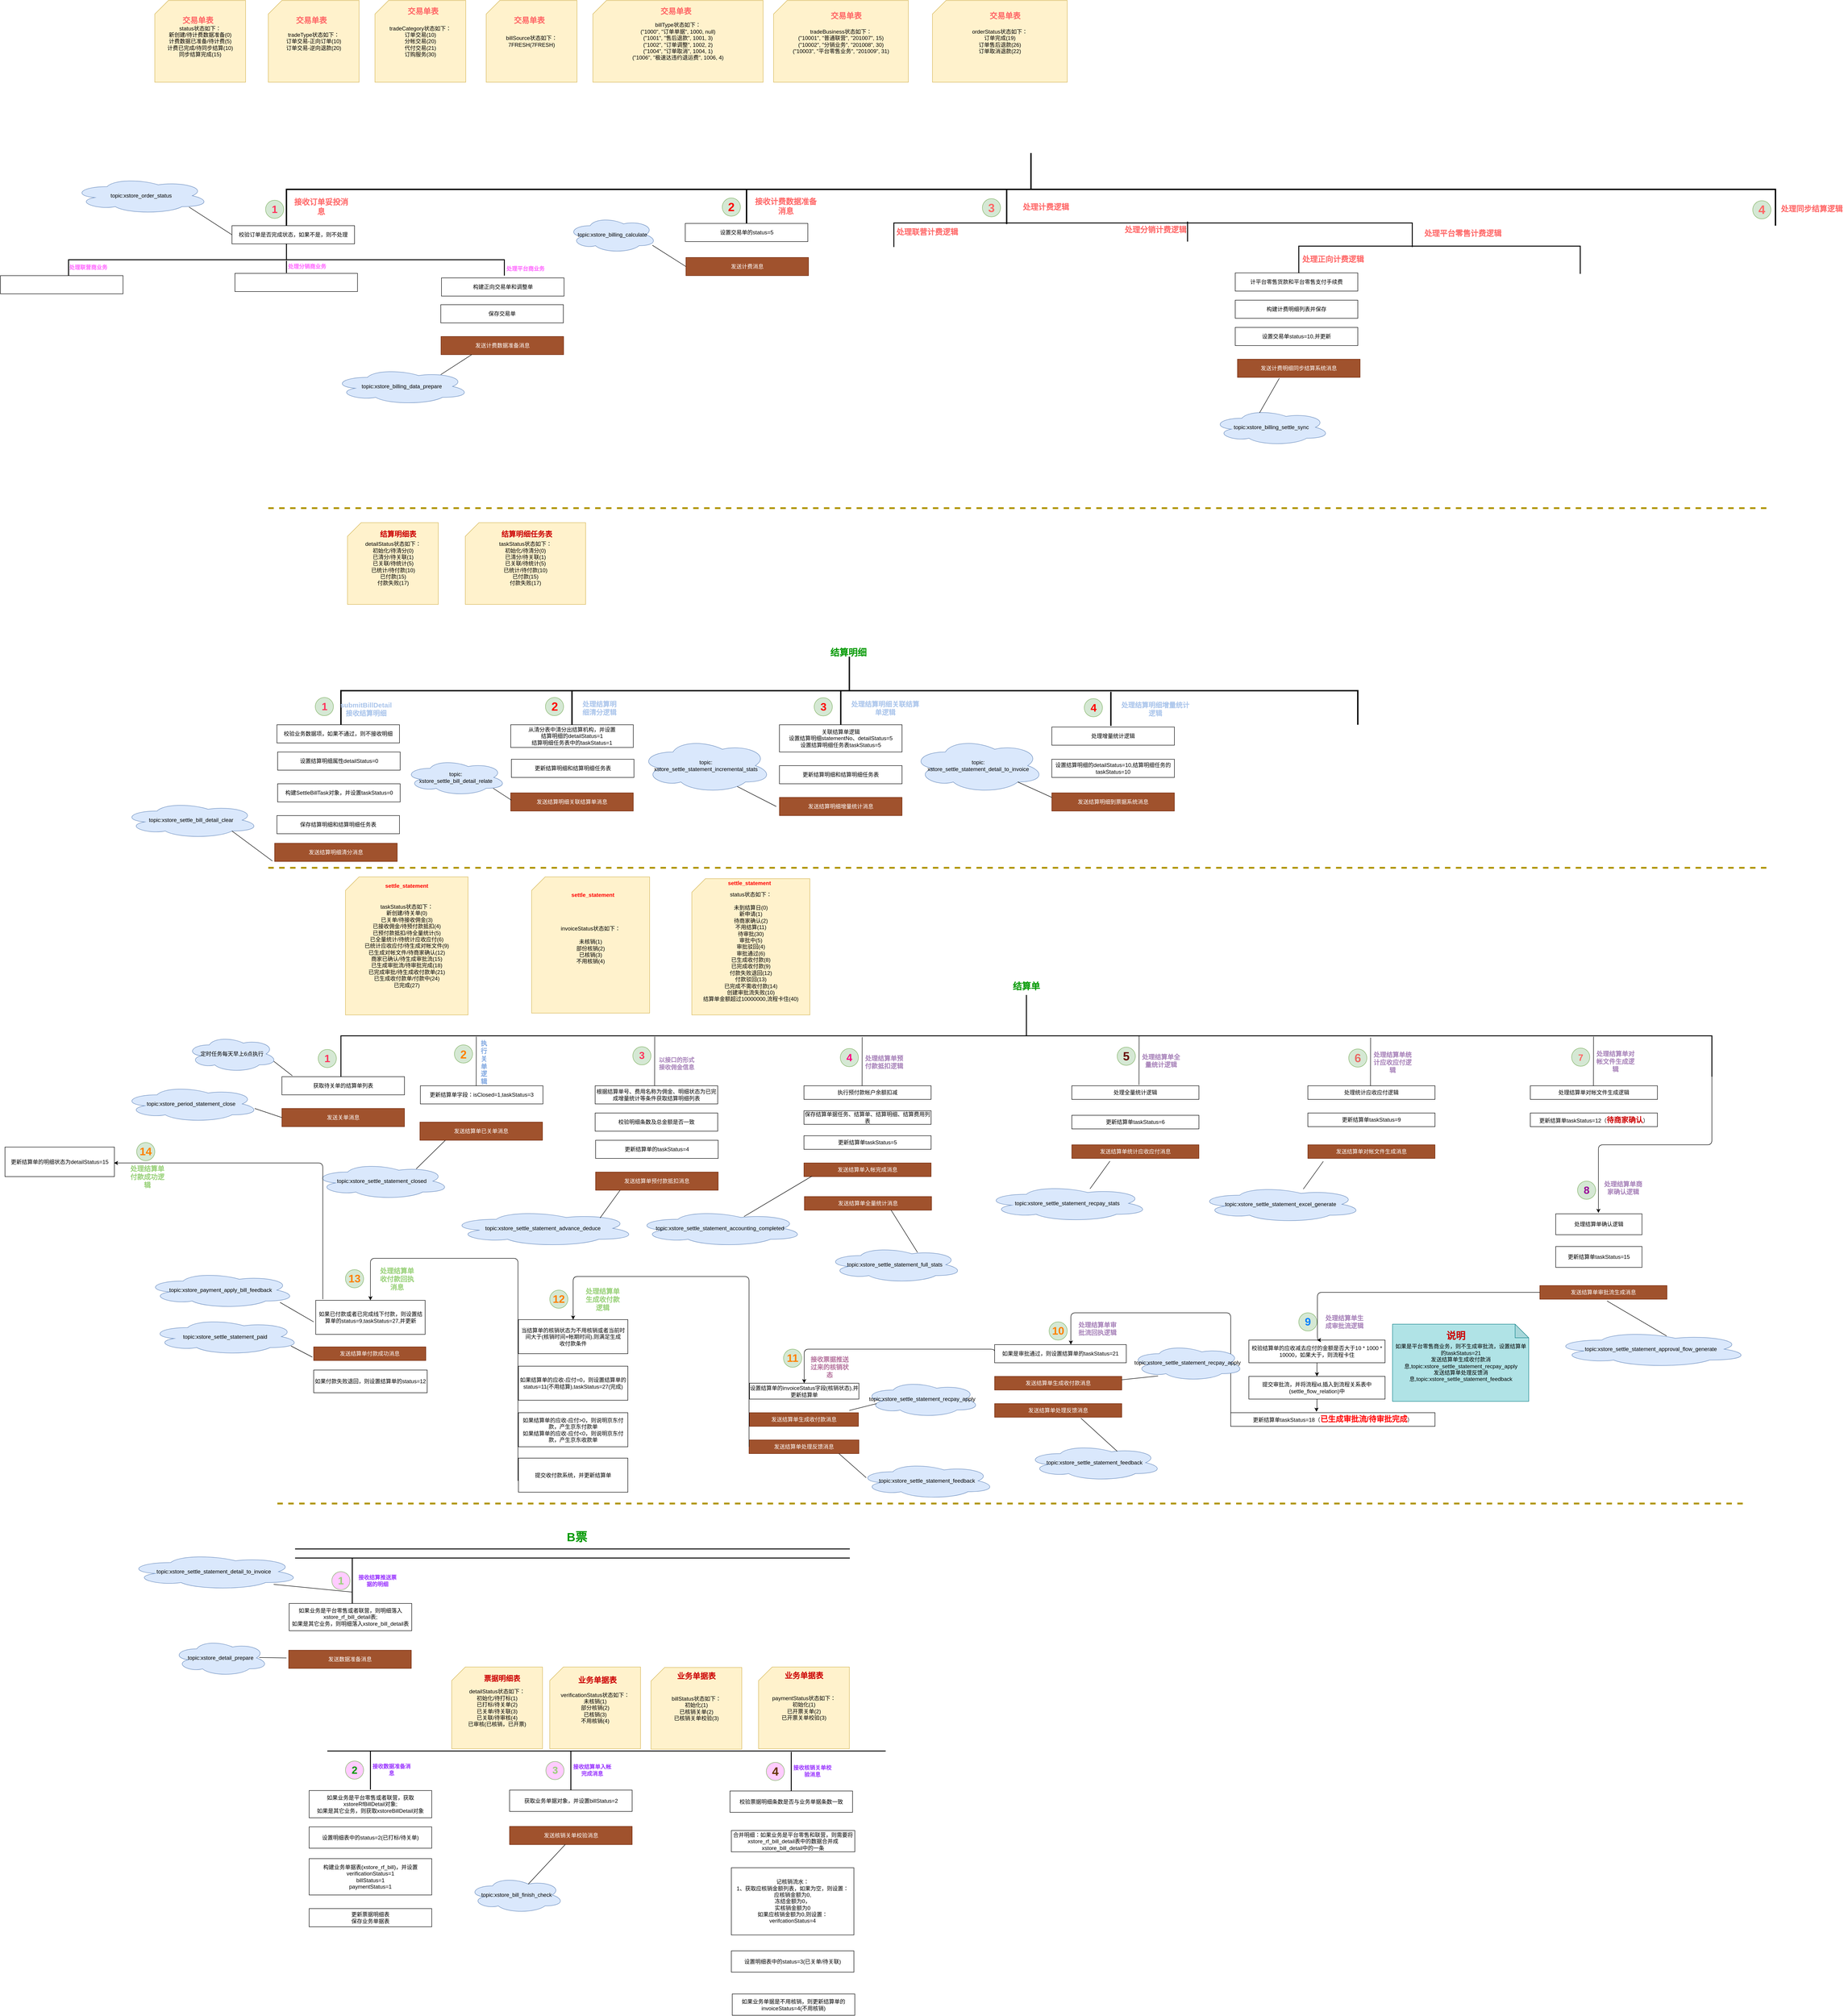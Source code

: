 <mxfile version="11.1.4" type="github"><diagram id="C5Zspx6FG5GKpHfy4KO2" name="计费结算票据全域"><mxGraphModel dx="2798" dy="3100" grid="1" gridSize="10" guides="1" tooltips="1" connect="1" arrows="1" fold="1" page="1" pageScale="1" pageWidth="827" pageHeight="1169" math="0" shadow="0"><root><mxCell id="0"/><mxCell id="1" parent="0"/><mxCell id="KCnSIdpLE4XOOcEvIByP-1" value="" style="strokeWidth=2;html=1;shape=mxgraph.flowchart.annotation_2;align=left;pointerEvents=1;direction=south;" parent="1" vertex="1"><mxGeometry x="-300" y="20" width="3020" height="180" as="geometry"/></mxCell><mxCell id="KCnSIdpLE4XOOcEvIByP-2" value="获取待关单的结算单列表" style="rounded=0;whiteSpace=wrap;html=1;" parent="1" vertex="1"><mxGeometry x="-430" y="200" width="270" height="40" as="geometry"/></mxCell><mxCell id="KCnSIdpLE4XOOcEvIByP-3" value="定时任务每天早上6点执行" style="ellipse;shape=cloud;whiteSpace=wrap;html=1;fillColor=#dae8fc;strokeColor=#6c8ebf;" parent="1" vertex="1"><mxGeometry x="-640" y="110" width="200" height="80" as="geometry"/></mxCell><mxCell id="KCnSIdpLE4XOOcEvIByP-4" value="发送关单消息" style="rounded=0;whiteSpace=wrap;html=1;fillColor=#a0522d;strokeColor=#6D1F00;fontColor=#ffffff;" parent="1" vertex="1"><mxGeometry x="-430" y="270" width="270" height="40" as="geometry"/></mxCell><mxCell id="KCnSIdpLE4XOOcEvIByP-5" value="" style="endArrow=none;html=1;exitX=0.96;exitY=0.7;exitDx=0;exitDy=0;exitPerimeter=0;entryX=0.085;entryY=-0.05;entryDx=0;entryDy=0;entryPerimeter=0;" parent="1" source="KCnSIdpLE4XOOcEvIByP-3" target="KCnSIdpLE4XOOcEvIByP-2" edge="1"><mxGeometry width="50" height="50" relative="1" as="geometry"><mxPoint x="-470" y="220" as="sourcePoint"/><mxPoint x="-420" y="170" as="targetPoint"/></mxGeometry></mxCell><mxCell id="KCnSIdpLE4XOOcEvIByP-6" value="topic:xstore_period_statement_close" style="ellipse;shape=cloud;whiteSpace=wrap;html=1;fillColor=#dae8fc;strokeColor=#6c8ebf;" parent="1" vertex="1"><mxGeometry x="-780" y="220" width="300" height="80" as="geometry"/></mxCell><mxCell id="KCnSIdpLE4XOOcEvIByP-7" value="" style="endArrow=none;html=1;exitX=0.967;exitY=0.625;exitDx=0;exitDy=0;exitPerimeter=0;entryX=0;entryY=0.5;entryDx=0;entryDy=0;" parent="1" source="KCnSIdpLE4XOOcEvIByP-6" target="KCnSIdpLE4XOOcEvIByP-4" edge="1"><mxGeometry width="50" height="50" relative="1" as="geometry"><mxPoint x="-443" y="207" as="sourcePoint"/><mxPoint x="-402.05" y="239" as="targetPoint"/></mxGeometry></mxCell><mxCell id="KCnSIdpLE4XOOcEvIByP-9" value="" style="ellipse;whiteSpace=wrap;html=1;aspect=fixed;fillColor=#d5e8d4;strokeColor=#82b366;" parent="1" vertex="1"><mxGeometry x="-350" y="140" width="40" height="40" as="geometry"/></mxCell><mxCell id="KCnSIdpLE4XOOcEvIByP-10" value="&lt;font style=&quot;font-size: 23px&quot; color=&quot;#FF335C&quot;&gt;&lt;b&gt;1&lt;/b&gt;&lt;/font&gt;" style="text;html=1;strokeColor=none;fillColor=none;align=center;verticalAlign=middle;whiteSpace=wrap;rounded=0;" parent="1" vertex="1"><mxGeometry x="-350" y="150" width="40" height="20" as="geometry"/></mxCell><mxCell id="KCnSIdpLE4XOOcEvIByP-11" value="" style="endArrow=none;html=1;" parent="1" target="KCnSIdpLE4XOOcEvIByP-1" edge="1"><mxGeometry width="50" height="50" relative="1" as="geometry"><mxPoint x="-20" y="200" as="sourcePoint"/><mxPoint x="30" y="150" as="targetPoint"/></mxGeometry></mxCell><mxCell id="KCnSIdpLE4XOOcEvIByP-12" value="" style="endArrow=none;html=1;entryX=0.511;entryY=0.727;entryDx=0;entryDy=0;entryPerimeter=0;" parent="1" edge="1"><mxGeometry width="50" height="50" relative="1" as="geometry"><mxPoint x="-2" y="220" as="sourcePoint"/><mxPoint x="-1.76" y="111.98" as="targetPoint"/></mxGeometry></mxCell><mxCell id="KCnSIdpLE4XOOcEvIByP-13" value="" style="ellipse;whiteSpace=wrap;html=1;aspect=fixed;fillColor=#d5e8d4;strokeColor=#82b366;" parent="1" vertex="1"><mxGeometry x="-50" y="130" width="40" height="40" as="geometry"/></mxCell><mxCell id="KCnSIdpLE4XOOcEvIByP-14" value="&lt;font style=&quot;font-size: 25px&quot;&gt;&lt;b&gt;&lt;font style=&quot;font-size: 25px&quot; color=&quot;#FF8000&quot;&gt;2&lt;/font&gt;&lt;/b&gt;&lt;/font&gt;" style="text;html=1;strokeColor=none;fillColor=none;align=center;verticalAlign=middle;whiteSpace=wrap;rounded=0;" parent="1" vertex="1"><mxGeometry x="-50" y="140" width="40" height="20" as="geometry"/></mxCell><mxCell id="KCnSIdpLE4XOOcEvIByP-15" value="&lt;font style=&quot;font-size: 14px&quot; color=&quot;#7EA6E0&quot;&gt;&lt;b&gt;&lt;font style=&quot;font-size: 14px&quot;&gt;执行关单逻辑&lt;/font&gt;&lt;/b&gt;&lt;/font&gt;" style="text;html=1;strokeColor=none;fillColor=none;align=center;verticalAlign=middle;whiteSpace=wrap;rounded=0;" parent="1" vertex="1"><mxGeometry x="10" y="144" width="10" height="50" as="geometry"/></mxCell><mxCell id="KCnSIdpLE4XOOcEvIByP-16" value="更新结算单字段：isClosed=1,taskStatus=3" style="rounded=0;whiteSpace=wrap;html=1;" parent="1" vertex="1"><mxGeometry x="-125" y="220" width="270" height="40" as="geometry"/></mxCell><mxCell id="KCnSIdpLE4XOOcEvIByP-17" value="发送结算单已关单消息" style="rounded=0;whiteSpace=wrap;html=1;fillColor=#a0522d;strokeColor=#6D1F00;fontColor=#ffffff;" parent="1" vertex="1"><mxGeometry x="-126" y="300" width="270" height="40" as="geometry"/></mxCell><mxCell id="KCnSIdpLE4XOOcEvIByP-18" value="topic:xstore_settle_statement_closed" style="ellipse;shape=cloud;whiteSpace=wrap;html=1;fillColor=#dae8fc;strokeColor=#6c8ebf;" parent="1" vertex="1"><mxGeometry x="-360" y="390" width="300" height="80" as="geometry"/></mxCell><mxCell id="KCnSIdpLE4XOOcEvIByP-19" value="" style="endArrow=none;html=1;exitX=0.753;exitY=0.163;exitDx=0;exitDy=0;exitPerimeter=0;" parent="1" source="KCnSIdpLE4XOOcEvIByP-18" edge="1"><mxGeometry width="50" height="50" relative="1" as="geometry"><mxPoint x="-120" y="390" as="sourcePoint"/><mxPoint x="-70" y="340" as="targetPoint"/></mxGeometry></mxCell><mxCell id="KCnSIdpLE4XOOcEvIByP-20" value="taskStatus状态如下：&lt;br&gt;新创建/待关单(0)&lt;br&gt;已关单/待接收佣金(3)&lt;br&gt;已接收佣金/待预付款抵扣(4)&lt;br&gt;已预付款抵扣/待全量统计(5)&lt;br&gt;已全量统计/待统计应收应付(6)&lt;br&gt;已统计应收应付/待生成对帐文件(9)&lt;br&gt;已生成对帐文件/待商家确认(12)&lt;br&gt;商家已确认/待生成审批流(15)&lt;br&gt;已生成审批流/待审批完成(18)&lt;br&gt;已完成审批/待生成收付款单(21)&lt;br&gt;已生成收付款单/付款中(24)&lt;br&gt;已完成(27)&lt;br&gt;" style="shape=card;whiteSpace=wrap;html=1;fillColor=#fff2cc;strokeColor=#d6b656;" parent="1" vertex="1"><mxGeometry x="-290" y="-240" width="270" height="304" as="geometry"/></mxCell><mxCell id="KCnSIdpLE4XOOcEvIByP-21" value="&lt;font size=&quot;1&quot;&gt;&lt;b&gt;&lt;font style=&quot;font-size: 20px&quot; color=&quot;#009900&quot;&gt;结算单&lt;/font&gt;&lt;/b&gt;&lt;/font&gt;" style="text;html=1;strokeColor=none;fillColor=none;align=center;verticalAlign=middle;whiteSpace=wrap;rounded=0;" parent="1" vertex="1"><mxGeometry x="1150" y="-10" width="120" height="20" as="geometry"/></mxCell><mxCell id="X-jHUEKbcYylJmqnsuJp-1" value="&lt;b&gt;&lt;font color=&quot;#FF0000&quot;&gt;settle_statement&lt;/font&gt;&lt;/b&gt;" style="text;html=1;strokeColor=none;fillColor=none;align=center;verticalAlign=middle;whiteSpace=wrap;rounded=0;" parent="1" vertex="1"><mxGeometry x="-220" y="-230" width="130" height="20" as="geometry"/></mxCell><mxCell id="X-jHUEKbcYylJmqnsuJp-2" value="" style="endArrow=none;html=1;entryX=0.511;entryY=0.727;entryDx=0;entryDy=0;entryPerimeter=0;" parent="1" edge="1"><mxGeometry width="50" height="50" relative="1" as="geometry"><mxPoint x="391" y="220" as="sourcePoint"/><mxPoint x="391.24" y="111.98" as="targetPoint"/></mxGeometry></mxCell><mxCell id="X-jHUEKbcYylJmqnsuJp-3" value="" style="ellipse;whiteSpace=wrap;html=1;aspect=fixed;fillColor=#d5e8d4;strokeColor=#82b366;" parent="1" vertex="1"><mxGeometry x="343" y="134" width="40" height="40" as="geometry"/></mxCell><mxCell id="X-jHUEKbcYylJmqnsuJp-4" value="&lt;font size=&quot;1&quot;&gt;&lt;b&gt;&lt;font style=&quot;font-size: 22px&quot; color=&quot;#FF335C&quot;&gt;3&lt;/font&gt;&lt;/b&gt;&lt;/font&gt;" style="text;html=1;strokeColor=none;fillColor=none;align=center;verticalAlign=middle;whiteSpace=wrap;rounded=0;" parent="1" vertex="1"><mxGeometry x="343" y="144" width="40" height="20" as="geometry"/></mxCell><mxCell id="X-jHUEKbcYylJmqnsuJp-5" value="&lt;font style=&quot;font-size: 13px&quot; color=&quot;#A680B8&quot;&gt;&lt;b&gt;以接口的形式接收佣金信息&lt;/b&gt;&lt;/font&gt;" style="text;html=1;strokeColor=none;fillColor=none;align=center;verticalAlign=middle;whiteSpace=wrap;rounded=0;" parent="1" vertex="1"><mxGeometry x="396" y="146" width="87" height="50" as="geometry"/></mxCell><mxCell id="X-jHUEKbcYylJmqnsuJp-6" value="根据结算单号、费用名称为佣金、明细状态为已完成增量统计等条件获取结算明细列表" style="rounded=0;whiteSpace=wrap;html=1;" parent="1" vertex="1"><mxGeometry x="260" y="220" width="270" height="40" as="geometry"/></mxCell><mxCell id="X-jHUEKbcYylJmqnsuJp-7" value="校验明细条数及总金额是否一致" style="rounded=0;whiteSpace=wrap;html=1;" parent="1" vertex="1"><mxGeometry x="260" y="280" width="270" height="40" as="geometry"/></mxCell><mxCell id="X-jHUEKbcYylJmqnsuJp-8" value="更新结算单的taskStatus=4" style="rounded=0;whiteSpace=wrap;html=1;" parent="1" vertex="1"><mxGeometry x="261" y="340" width="270" height="40" as="geometry"/></mxCell><mxCell id="X-jHUEKbcYylJmqnsuJp-9" value="发送结算单预付款抵扣消息" style="rounded=0;whiteSpace=wrap;html=1;fillColor=#a0522d;strokeColor=#6D1F00;fontColor=#ffffff;" parent="1" vertex="1"><mxGeometry x="261" y="410" width="270" height="40" as="geometry"/></mxCell><mxCell id="X-jHUEKbcYylJmqnsuJp-10" value="topic:xstore_settle_statement_advance_deduce" style="ellipse;shape=cloud;whiteSpace=wrap;html=1;fillColor=#dae8fc;strokeColor=#6c8ebf;" parent="1" vertex="1"><mxGeometry x="-60" y="494" width="410" height="80" as="geometry"/></mxCell><mxCell id="X-jHUEKbcYylJmqnsuJp-11" value="" style="endArrow=none;html=1;exitX=0.807;exitY=0.213;exitDx=0;exitDy=0;exitPerimeter=0;" parent="1" source="X-jHUEKbcYylJmqnsuJp-10" edge="1"><mxGeometry width="50" height="50" relative="1" as="geometry"><mxPoint x="250.9" y="513.04" as="sourcePoint"/><mxPoint x="315" y="450" as="targetPoint"/></mxGeometry></mxCell><mxCell id="X-jHUEKbcYylJmqnsuJp-12" value="" style="endArrow=none;html=1;entryX=0.511;entryY=0.727;entryDx=0;entryDy=0;entryPerimeter=0;" parent="1" edge="1"><mxGeometry width="50" height="50" relative="1" as="geometry"><mxPoint x="848" y="221" as="sourcePoint"/><mxPoint x="848.24" y="112.98" as="targetPoint"/></mxGeometry></mxCell><mxCell id="X-jHUEKbcYylJmqnsuJp-13" value="" style="ellipse;whiteSpace=wrap;html=1;aspect=fixed;fillColor=#d5e8d4;strokeColor=#82b366;" parent="1" vertex="1"><mxGeometry x="800" y="138" width="40" height="40" as="geometry"/></mxCell><mxCell id="X-jHUEKbcYylJmqnsuJp-14" value="&lt;font size=&quot;1&quot;&gt;&lt;b&gt;&lt;font style=&quot;font-size: 23px&quot; color=&quot;#FF0080&quot;&gt;4&lt;/font&gt;&lt;/b&gt;&lt;/font&gt;" style="text;html=1;strokeColor=none;fillColor=none;align=center;verticalAlign=middle;whiteSpace=wrap;rounded=0;" parent="1" vertex="1"><mxGeometry x="800" y="148" width="40" height="20" as="geometry"/></mxCell><mxCell id="X-jHUEKbcYylJmqnsuJp-15" value="&lt;b&gt;&lt;font style=&quot;font-size: 14px&quot; color=&quot;#A680B8&quot;&gt;处理结算单预付款抵扣逻辑&lt;/font&gt;&lt;/b&gt;" style="text;html=1;strokeColor=none;fillColor=none;align=center;verticalAlign=middle;whiteSpace=wrap;rounded=0;" parent="1" vertex="1"><mxGeometry x="853" y="143" width="87" height="50" as="geometry"/></mxCell><mxCell id="X-jHUEKbcYylJmqnsuJp-16" value="执行预付款帐户余额扣减" style="rounded=0;whiteSpace=wrap;html=1;" parent="1" vertex="1"><mxGeometry x="720" y="220" width="280" height="30" as="geometry"/></mxCell><mxCell id="X-jHUEKbcYylJmqnsuJp-17" value="保存结算单据任务、结算单、结算明细、结算费用列表" style="rounded=0;whiteSpace=wrap;html=1;" parent="1" vertex="1"><mxGeometry x="720" y="275" width="280" height="30" as="geometry"/></mxCell><mxCell id="X-jHUEKbcYylJmqnsuJp-18" value="更新结算单taskStatus=5" style="rounded=0;whiteSpace=wrap;html=1;" parent="1" vertex="1"><mxGeometry x="720" y="330" width="280" height="30" as="geometry"/></mxCell><mxCell id="X-jHUEKbcYylJmqnsuJp-19" value="发送结算单入帐完成消息" style="rounded=0;whiteSpace=wrap;html=1;fillColor=#a0522d;strokeColor=#6D1F00;fontColor=#ffffff;" parent="1" vertex="1"><mxGeometry x="720" y="390" width="280" height="30" as="geometry"/></mxCell><mxCell id="X-jHUEKbcYylJmqnsuJp-20" value="topic:xstore_settle_statement_accounting_completed" style="ellipse;shape=cloud;whiteSpace=wrap;html=1;fillColor=#dae8fc;strokeColor=#6c8ebf;" parent="1" vertex="1"><mxGeometry x="350" y="494" width="370" height="80" as="geometry"/></mxCell><mxCell id="X-jHUEKbcYylJmqnsuJp-21" value="" style="endArrow=none;html=1;exitX=0.643;exitY=0.225;exitDx=0;exitDy=0;exitPerimeter=0;entryX=2.239;entryY=0.451;entryDx=0;entryDy=0;entryPerimeter=0;" parent="1" edge="1"><mxGeometry width="50" height="50" relative="1" as="geometry"><mxPoint x="587.91" y="508" as="sourcePoint"/><mxPoint x="737.61" y="419.02" as="targetPoint"/></mxGeometry></mxCell><mxCell id="X-jHUEKbcYylJmqnsuJp-22" value="发送结算单全量统计消息" style="rounded=0;whiteSpace=wrap;html=1;fillColor=#a0522d;strokeColor=#6D1F00;fontColor=#ffffff;" parent="1" vertex="1"><mxGeometry x="721" y="464" width="280" height="30" as="geometry"/></mxCell><mxCell id="X-jHUEKbcYylJmqnsuJp-23" value="topic:xstore_settle_statement_full_stats" style="ellipse;shape=cloud;whiteSpace=wrap;html=1;fillColor=#dae8fc;strokeColor=#6c8ebf;" parent="1" vertex="1"><mxGeometry x="770" y="574" width="300" height="80" as="geometry"/></mxCell><mxCell id="X-jHUEKbcYylJmqnsuJp-24" value="" style="endArrow=none;html=1;exitX=0.667;exitY=0.163;exitDx=0;exitDy=0;exitPerimeter=0;entryX=0.682;entryY=1;entryDx=0;entryDy=0;entryPerimeter=0;" parent="1" source="X-jHUEKbcYylJmqnsuJp-23" target="X-jHUEKbcYylJmqnsuJp-22" edge="1"><mxGeometry width="50" height="50" relative="1" as="geometry"><mxPoint x="875.87" y="564.54" as="sourcePoint"/><mxPoint x="920" y="503.5" as="targetPoint"/></mxGeometry></mxCell><mxCell id="X-jHUEKbcYylJmqnsuJp-28" value="" style="endArrow=none;html=1;entryX=0.511;entryY=0.727;entryDx=0;entryDy=0;entryPerimeter=0;" parent="1" edge="1"><mxGeometry width="50" height="50" relative="1" as="geometry"><mxPoint x="1458" y="218" as="sourcePoint"/><mxPoint x="1458.24" y="109.98" as="targetPoint"/></mxGeometry></mxCell><mxCell id="X-jHUEKbcYylJmqnsuJp-29" value="" style="ellipse;whiteSpace=wrap;html=1;aspect=fixed;fillColor=#d5e8d4;strokeColor=#82b366;" parent="1" vertex="1"><mxGeometry x="1410" y="135" width="40" height="40" as="geometry"/></mxCell><mxCell id="X-jHUEKbcYylJmqnsuJp-30" value="&lt;font size=&quot;1&quot; color=&quot;#660000&quot;&gt;&lt;b style=&quot;font-size: 26px&quot;&gt;5&lt;/b&gt;&lt;/font&gt;" style="text;html=1;strokeColor=none;fillColor=none;align=center;verticalAlign=middle;whiteSpace=wrap;rounded=0;" parent="1" vertex="1"><mxGeometry x="1410" y="145" width="40" height="20" as="geometry"/></mxCell><mxCell id="X-jHUEKbcYylJmqnsuJp-31" value="&lt;b&gt;&lt;font style=&quot;font-size: 14px&quot; color=&quot;#A680B8&quot;&gt;处理结算单全量统计逻辑&lt;/font&gt;&lt;/b&gt;" style="text;html=1;strokeColor=none;fillColor=none;align=center;verticalAlign=middle;whiteSpace=wrap;rounded=0;" parent="1" vertex="1"><mxGeometry x="1463" y="140" width="87" height="50" as="geometry"/></mxCell><mxCell id="X-jHUEKbcYylJmqnsuJp-32" value="处理全量统计逻辑" style="rounded=0;whiteSpace=wrap;html=1;" parent="1" vertex="1"><mxGeometry x="1310" y="220" width="280" height="30" as="geometry"/></mxCell><mxCell id="X-jHUEKbcYylJmqnsuJp-33" value="更新结算单taskStatus=6" style="rounded=0;whiteSpace=wrap;html=1;" parent="1" vertex="1"><mxGeometry x="1310" y="285" width="280" height="30" as="geometry"/></mxCell><mxCell id="X-jHUEKbcYylJmqnsuJp-34" value="发送结算单统计应收应付消息" style="rounded=0;whiteSpace=wrap;html=1;fillColor=#a0522d;strokeColor=#6D1F00;fontColor=#ffffff;" parent="1" vertex="1"><mxGeometry x="1310" y="350" width="280" height="30" as="geometry"/></mxCell><mxCell id="X-jHUEKbcYylJmqnsuJp-35" value="topic:xstore_settle_statement_recpay_stats" style="ellipse;shape=cloud;whiteSpace=wrap;html=1;fillColor=#dae8fc;strokeColor=#6c8ebf;" parent="1" vertex="1"><mxGeometry x="1120" y="439" width="360" height="80" as="geometry"/></mxCell><mxCell id="X-jHUEKbcYylJmqnsuJp-36" value="" style="endArrow=none;html=1;" parent="1" edge="1"><mxGeometry width="50" height="50" relative="1" as="geometry"><mxPoint x="1350" y="447" as="sourcePoint"/><mxPoint x="1394" y="386" as="targetPoint"/></mxGeometry></mxCell><mxCell id="X-jHUEKbcYylJmqnsuJp-37" value="" style="endArrow=none;html=1;entryX=0.511;entryY=0.727;entryDx=0;entryDy=0;entryPerimeter=0;" parent="1" edge="1"><mxGeometry width="50" height="50" relative="1" as="geometry"><mxPoint x="1968" y="222" as="sourcePoint"/><mxPoint x="1968.24" y="113.98" as="targetPoint"/></mxGeometry></mxCell><mxCell id="X-jHUEKbcYylJmqnsuJp-38" value="" style="ellipse;whiteSpace=wrap;html=1;aspect=fixed;fillColor=#d5e8d4;strokeColor=#82b366;" parent="1" vertex="1"><mxGeometry x="1920" y="139" width="40" height="40" as="geometry"/></mxCell><mxCell id="X-jHUEKbcYylJmqnsuJp-39" value="&lt;font style=&quot;font-size: 26px&quot; color=&quot;#EA6B66&quot;&gt;&lt;b&gt;6&lt;/b&gt;&lt;/font&gt;" style="text;html=1;strokeColor=none;fillColor=none;align=center;verticalAlign=middle;whiteSpace=wrap;rounded=0;" parent="1" vertex="1"><mxGeometry x="1920" y="149" width="40" height="20" as="geometry"/></mxCell><mxCell id="X-jHUEKbcYylJmqnsuJp-40" value="&lt;b&gt;&lt;font style=&quot;font-size: 14px&quot; color=&quot;#A680B8&quot;&gt;处理结算单统计应收应付逻辑&lt;/font&gt;&lt;/b&gt;" style="text;html=1;strokeColor=none;fillColor=none;align=center;verticalAlign=middle;whiteSpace=wrap;rounded=0;" parent="1" vertex="1"><mxGeometry x="1973" y="144" width="87" height="50" as="geometry"/></mxCell><mxCell id="wj_Ro9TlQwP5rjBiiTy9-1" value="处理统计应收应付逻辑" style="rounded=0;whiteSpace=wrap;html=1;" parent="1" vertex="1"><mxGeometry x="1830" y="220" width="280" height="30" as="geometry"/></mxCell><mxCell id="wj_Ro9TlQwP5rjBiiTy9-2" value="更新结算单taskStatus=9" style="rounded=0;whiteSpace=wrap;html=1;" parent="1" vertex="1"><mxGeometry x="1830" y="280" width="280" height="30" as="geometry"/></mxCell><mxCell id="wj_Ro9TlQwP5rjBiiTy9-3" value="发送结算单对帐文件生成消息" style="rounded=0;whiteSpace=wrap;html=1;fillColor=#a0522d;strokeColor=#6D1F00;fontColor=#ffffff;" parent="1" vertex="1"><mxGeometry x="1830" y="350" width="280" height="30" as="geometry"/></mxCell><mxCell id="wj_Ro9TlQwP5rjBiiTy9-4" value="topic:xstore_settle_statement_excel_generate" style="ellipse;shape=cloud;whiteSpace=wrap;html=1;fillColor=#dae8fc;strokeColor=#6c8ebf;" parent="1" vertex="1"><mxGeometry x="1590" y="441" width="360" height="80" as="geometry"/></mxCell><mxCell id="wj_Ro9TlQwP5rjBiiTy9-5" value="" style="endArrow=none;html=1;" parent="1" edge="1"><mxGeometry width="50" height="50" relative="1" as="geometry"><mxPoint x="1820" y="447.5" as="sourcePoint"/><mxPoint x="1864" y="386.5" as="targetPoint"/></mxGeometry></mxCell><mxCell id="wj_Ro9TlQwP5rjBiiTy9-6" value="" style="endArrow=none;html=1;entryX=0.511;entryY=0.727;entryDx=0;entryDy=0;entryPerimeter=0;" parent="1" edge="1"><mxGeometry width="50" height="50" relative="1" as="geometry"><mxPoint x="2459" y="220" as="sourcePoint"/><mxPoint x="2459.24" y="111.98" as="targetPoint"/></mxGeometry></mxCell><mxCell id="wj_Ro9TlQwP5rjBiiTy9-7" value="" style="ellipse;whiteSpace=wrap;html=1;aspect=fixed;fillColor=#d5e8d4;strokeColor=#82b366;" parent="1" vertex="1"><mxGeometry x="2411" y="137" width="40" height="40" as="geometry"/></mxCell><mxCell id="wj_Ro9TlQwP5rjBiiTy9-8" value="&lt;font color=&quot;#FF6666&quot;&gt;&lt;b&gt;&lt;font style=&quot;font-size: 20px&quot;&gt;7&lt;/font&gt;&lt;/b&gt;&lt;/font&gt;" style="text;html=1;strokeColor=none;fillColor=none;align=center;verticalAlign=middle;whiteSpace=wrap;rounded=0;" parent="1" vertex="1"><mxGeometry x="2411" y="147" width="40" height="20" as="geometry"/></mxCell><mxCell id="wj_Ro9TlQwP5rjBiiTy9-9" value="&lt;b&gt;&lt;font style=&quot;font-size: 14px&quot; color=&quot;#A680B8&quot;&gt;处理结算单对帐文件生成逻辑&lt;/font&gt;&lt;/b&gt;" style="text;html=1;strokeColor=none;fillColor=none;align=center;verticalAlign=middle;whiteSpace=wrap;rounded=0;" parent="1" vertex="1"><mxGeometry x="2464" y="142" width="87" height="50" as="geometry"/></mxCell><mxCell id="wj_Ro9TlQwP5rjBiiTy9-10" value="处理结算单对帐文件生成逻辑" style="rounded=0;whiteSpace=wrap;html=1;" parent="1" vertex="1"><mxGeometry x="2320" y="220" width="280" height="30" as="geometry"/></mxCell><mxCell id="wj_Ro9TlQwP5rjBiiTy9-11" value="更新结算单taskStatus=12（&lt;font style=&quot;font-size: 16px&quot;&gt;&lt;b&gt;&lt;font style=&quot;font-size: 16px&quot; color=&quot;#CC0000&quot;&gt;待商家确认&lt;/font&gt;&lt;/b&gt;&lt;/font&gt;）" style="rounded=0;whiteSpace=wrap;html=1;" parent="1" vertex="1"><mxGeometry x="2320" y="280" width="280" height="30" as="geometry"/></mxCell><mxCell id="wj_Ro9TlQwP5rjBiiTy9-14" value="处理结算单确认逻辑" style="rounded=0;whiteSpace=wrap;html=1;" parent="1" vertex="1"><mxGeometry x="2376" y="502" width="190" height="46" as="geometry"/></mxCell><mxCell id="wj_Ro9TlQwP5rjBiiTy9-15" value="" style="edgeStyle=elbowEdgeStyle;elbow=vertical;endArrow=classic;html=1;exitX=1;exitY=0;exitDx=0;exitDy=0;exitPerimeter=0;" parent="1" source="KCnSIdpLE4XOOcEvIByP-1" edge="1"><mxGeometry width="50" height="50" relative="1" as="geometry"><mxPoint x="2710" y="210" as="sourcePoint"/><mxPoint x="2470" y="500" as="targetPoint"/></mxGeometry></mxCell><mxCell id="wj_Ro9TlQwP5rjBiiTy9-16" value="" style="ellipse;whiteSpace=wrap;html=1;aspect=fixed;fillColor=#d5e8d4;strokeColor=#82b366;" parent="1" vertex="1"><mxGeometry x="2424" y="430" width="40" height="40" as="geometry"/></mxCell><mxCell id="wj_Ro9TlQwP5rjBiiTy9-17" value="&lt;font color=&quot;#990099&quot;&gt;&lt;b&gt;&lt;font style=&quot;font-size: 23px&quot;&gt;8&lt;/font&gt;&lt;/b&gt;&lt;/font&gt;" style="text;html=1;strokeColor=none;fillColor=none;align=center;verticalAlign=middle;whiteSpace=wrap;rounded=0;" parent="1" vertex="1"><mxGeometry x="2424" y="440" width="40" height="20" as="geometry"/></mxCell><mxCell id="wj_Ro9TlQwP5rjBiiTy9-18" value="&lt;b&gt;&lt;font style=&quot;font-size: 14px&quot; color=&quot;#A680B8&quot;&gt;处理结算单商家确认逻辑&lt;/font&gt;&lt;/b&gt;" style="text;html=1;strokeColor=none;fillColor=none;align=center;verticalAlign=middle;whiteSpace=wrap;rounded=0;" parent="1" vertex="1"><mxGeometry x="2481" y="420" width="87" height="50" as="geometry"/></mxCell><mxCell id="wj_Ro9TlQwP5rjBiiTy9-19" value="更新结算单taskStatus=15" style="rounded=0;whiteSpace=wrap;html=1;" parent="1" vertex="1"><mxGeometry x="2376" y="574" width="190" height="46" as="geometry"/></mxCell><mxCell id="wj_Ro9TlQwP5rjBiiTy9-20" value="发送结算单审批流生成消息" style="rounded=0;whiteSpace=wrap;html=1;fillColor=#a0522d;strokeColor=#6D1F00;fontColor=#ffffff;" parent="1" vertex="1"><mxGeometry x="2341" y="660" width="280" height="30" as="geometry"/></mxCell><mxCell id="wj_Ro9TlQwP5rjBiiTy9-21" value="topic:xstore_settle_statement_approval_flow_generate" style="ellipse;shape=cloud;whiteSpace=wrap;html=1;fillColor=#dae8fc;strokeColor=#6c8ebf;" parent="1" vertex="1"><mxGeometry x="2370" y="760" width="431" height="80" as="geometry"/></mxCell><mxCell id="wj_Ro9TlQwP5rjBiiTy9-22" value="" style="endArrow=none;html=1;exitX=0.581;exitY=0.138;exitDx=0;exitDy=0;exitPerimeter=0;entryX=0.529;entryY=1.133;entryDx=0;entryDy=0;entryPerimeter=0;" parent="1" source="wj_Ro9TlQwP5rjBiiTy9-21" target="wj_Ro9TlQwP5rjBiiTy9-20" edge="1"><mxGeometry width="50" height="50" relative="1" as="geometry"><mxPoint x="2460" y="771" as="sourcePoint"/><mxPoint x="2504" y="710" as="targetPoint"/></mxGeometry></mxCell><mxCell id="wj_Ro9TlQwP5rjBiiTy9-33" value="" style="edgeStyle=orthogonalEdgeStyle;rounded=0;orthogonalLoop=1;jettySize=auto;html=1;" parent="1" source="wj_Ro9TlQwP5rjBiiTy9-24" target="wj_Ro9TlQwP5rjBiiTy9-31" edge="1"><mxGeometry relative="1" as="geometry"/></mxCell><mxCell id="wj_Ro9TlQwP5rjBiiTy9-24" value="校验结算单的应收减去应付的金额是否大于10 * 1000 * 10000，如果大于，则流程卡住" style="rounded=0;whiteSpace=wrap;html=1;" parent="1" vertex="1"><mxGeometry x="1700" y="780" width="300" height="50" as="geometry"/></mxCell><mxCell id="wj_Ro9TlQwP5rjBiiTy9-25" value="" style="edgeStyle=elbowEdgeStyle;elbow=horizontal;endArrow=classic;html=1;entryX=0.5;entryY=0;entryDx=0;entryDy=0;" parent="1" target="wj_Ro9TlQwP5rjBiiTy9-24" edge="1"><mxGeometry width="50" height="50" relative="1" as="geometry"><mxPoint x="2341" y="675" as="sourcePoint"/><mxPoint x="1851" y="740" as="targetPoint"/><Array as="points"><mxPoint x="1851" y="834"/></Array></mxGeometry></mxCell><mxCell id="wj_Ro9TlQwP5rjBiiTy9-27" value="" style="ellipse;whiteSpace=wrap;html=1;aspect=fixed;fillColor=#d5e8d4;strokeColor=#82b366;" parent="1" vertex="1"><mxGeometry x="1810" y="720" width="40" height="40" as="geometry"/></mxCell><mxCell id="wj_Ro9TlQwP5rjBiiTy9-28" value="&lt;font color=&quot;#007FFF&quot;&gt;&lt;b&gt;&lt;font style=&quot;font-size: 24px&quot;&gt;9&lt;/font&gt;&lt;/b&gt;&lt;/font&gt;" style="text;html=1;strokeColor=none;fillColor=none;align=center;verticalAlign=middle;whiteSpace=wrap;rounded=0;" parent="1" vertex="1"><mxGeometry x="1810" y="730" width="40" height="20" as="geometry"/></mxCell><mxCell id="wj_Ro9TlQwP5rjBiiTy9-29" value="&lt;b&gt;&lt;font style=&quot;font-size: 14px&quot; color=&quot;#A680B8&quot;&gt;处理结算单生成审批流逻辑&lt;/font&gt;&lt;/b&gt;" style="text;html=1;strokeColor=none;fillColor=none;align=center;verticalAlign=middle;whiteSpace=wrap;rounded=0;" parent="1" vertex="1"><mxGeometry x="1866.5" y="715" width="87" height="50" as="geometry"/></mxCell><mxCell id="wj_Ro9TlQwP5rjBiiTy9-35" value="" style="edgeStyle=orthogonalEdgeStyle;rounded=0;orthogonalLoop=1;jettySize=auto;html=1;entryX=0.42;entryY=-0.067;entryDx=0;entryDy=0;entryPerimeter=0;" parent="1" source="wj_Ro9TlQwP5rjBiiTy9-31" target="wj_Ro9TlQwP5rjBiiTy9-32" edge="1"><mxGeometry relative="1" as="geometry"/></mxCell><mxCell id="wj_Ro9TlQwP5rjBiiTy9-31" value="提交审批流，并将流程id,插入到流程关系表中(settle_flow_relation)中" style="rounded=0;whiteSpace=wrap;html=1;" parent="1" vertex="1"><mxGeometry x="1700" y="860" width="300" height="50" as="geometry"/></mxCell><mxCell id="wj_Ro9TlQwP5rjBiiTy9-32" value="更新结算单taskStatus=18（&lt;font style=&quot;font-size: 17px&quot; color=&quot;#FF0000&quot;&gt;&lt;b&gt;已生成审批流/待审批完成&lt;/b&gt;&lt;/font&gt;）" style="rounded=0;whiteSpace=wrap;html=1;" parent="1" vertex="1"><mxGeometry x="1660" y="940" width="450" height="30" as="geometry"/></mxCell><mxCell id="wj_Ro9TlQwP5rjBiiTy9-36" value="如果是平台零售商业务，则不生成审批流，设置结算单的taskStatus=21&lt;br&gt;发送结算单生成收付款消息,topic:xstore_settle_statement_recpay_apply&lt;br&gt;发送结算单处理反馈消息,topic:xstore_settle_statement_feedback" style="shape=note;whiteSpace=wrap;html=1;backgroundOutline=1;darkOpacity=0.05;fillColor=#b0e3e6;strokeColor=#0e8088;" parent="1" vertex="1"><mxGeometry x="2016.5" y="745" width="300" height="170" as="geometry"/></mxCell><mxCell id="wj_Ro9TlQwP5rjBiiTy9-37" value="&lt;font size=&quot;1&quot; color=&quot;#CC0000&quot;&gt;&lt;b style=&quot;font-size: 21px&quot;&gt;说明&lt;/b&gt;&lt;/font&gt;" style="text;html=1;strokeColor=none;fillColor=none;align=center;verticalAlign=middle;whiteSpace=wrap;rounded=0;" parent="1" vertex="1"><mxGeometry x="2130" y="760" width="52" height="20" as="geometry"/></mxCell><mxCell id="wj_Ro9TlQwP5rjBiiTy9-38" value="如果是审批通过，则设置结算单的taskStatus=21" style="rounded=0;whiteSpace=wrap;html=1;" parent="1" vertex="1"><mxGeometry x="1140" y="790" width="290" height="40" as="geometry"/></mxCell><mxCell id="wj_Ro9TlQwP5rjBiiTy9-39" value="" style="edgeStyle=elbowEdgeStyle;elbow=vertical;endArrow=classic;html=1;exitX=0;exitY=0.5;exitDx=0;exitDy=0;entryX=0.579;entryY=0;entryDx=0;entryDy=0;entryPerimeter=0;" parent="1" source="wj_Ro9TlQwP5rjBiiTy9-32" target="wj_Ro9TlQwP5rjBiiTy9-38" edge="1"><mxGeometry width="50" height="50" relative="1" as="geometry"><mxPoint x="1380" y="815" as="sourcePoint"/><mxPoint x="1350" y="780" as="targetPoint"/><Array as="points"><mxPoint x="1510" y="720"/></Array></mxGeometry></mxCell><mxCell id="wj_Ro9TlQwP5rjBiiTy9-40" value="" style="ellipse;whiteSpace=wrap;html=1;aspect=fixed;fillColor=#d5e8d4;strokeColor=#82b366;" parent="1" vertex="1"><mxGeometry x="1260" y="740" width="40" height="40" as="geometry"/></mxCell><mxCell id="wj_Ro9TlQwP5rjBiiTy9-41" value="&lt;font color=&quot;#FF8000&quot;&gt;&lt;b&gt;&lt;font style=&quot;font-size: 24px&quot;&gt;10&lt;/font&gt;&lt;/b&gt;&lt;/font&gt;" style="text;html=1;strokeColor=none;fillColor=none;align=center;verticalAlign=middle;whiteSpace=wrap;rounded=0;" parent="1" vertex="1"><mxGeometry x="1260" y="750" width="40" height="20" as="geometry"/></mxCell><mxCell id="wj_Ro9TlQwP5rjBiiTy9-42" value="&lt;b&gt;&lt;font style=&quot;font-size: 14px&quot; color=&quot;#A680B8&quot;&gt;处理结算单审批流回执逻辑&lt;/font&gt;&lt;/b&gt;" style="text;html=1;strokeColor=none;fillColor=none;align=center;verticalAlign=middle;whiteSpace=wrap;rounded=0;" parent="1" vertex="1"><mxGeometry x="1323" y="730" width="87" height="50" as="geometry"/></mxCell><mxCell id="wj_Ro9TlQwP5rjBiiTy9-43" value="发送结算单生成收付款消息" style="rounded=0;whiteSpace=wrap;html=1;fillColor=#a0522d;strokeColor=#6D1F00;fontColor=#ffffff;" parent="1" vertex="1"><mxGeometry x="1140" y="860" width="280" height="30" as="geometry"/></mxCell><mxCell id="wj_Ro9TlQwP5rjBiiTy9-44" value="发送结算单处理反馈消息" style="rounded=0;whiteSpace=wrap;html=1;fillColor=#a0522d;strokeColor=#6D1F00;fontColor=#ffffff;" parent="1" vertex="1"><mxGeometry x="1140" y="920" width="280" height="30" as="geometry"/></mxCell><mxCell id="wj_Ro9TlQwP5rjBiiTy9-45" value="topic:xstore_settle_statement_feedback" style="ellipse;shape=cloud;whiteSpace=wrap;html=1;fillColor=#dae8fc;strokeColor=#6c8ebf;" parent="1" vertex="1"><mxGeometry x="1210" y="1010" width="300" height="80" as="geometry"/></mxCell><mxCell id="wj_Ro9TlQwP5rjBiiTy9-46" value="" style="endArrow=none;html=1;exitX=0.667;exitY=0.163;exitDx=0;exitDy=0;exitPerimeter=0;" parent="1" edge="1"><mxGeometry width="50" height="50" relative="1" as="geometry"><mxPoint x="1410.1" y="1025.04" as="sourcePoint"/><mxPoint x="1330" y="952" as="targetPoint"/></mxGeometry></mxCell><mxCell id="wj_Ro9TlQwP5rjBiiTy9-47" value="topic:xstore_settle_statement_recpay_apply" style="ellipse;shape=cloud;whiteSpace=wrap;html=1;fillColor=#dae8fc;strokeColor=#6c8ebf;" parent="1" vertex="1"><mxGeometry x="1440" y="790" width="250" height="80" as="geometry"/></mxCell><mxCell id="wj_Ro9TlQwP5rjBiiTy9-48" value="" style="endArrow=none;html=1;exitX=0.24;exitY=0.863;exitDx=0;exitDy=0;exitPerimeter=0;entryX=1;entryY=0.25;entryDx=0;entryDy=0;" parent="1" source="wj_Ro9TlQwP5rjBiiTy9-47" target="wj_Ro9TlQwP5rjBiiTy9-43" edge="1"><mxGeometry width="50" height="50" relative="1" as="geometry"><mxPoint x="1520.1" y="943.04" as="sourcePoint"/><mxPoint x="1440" y="870" as="targetPoint"/></mxGeometry></mxCell><mxCell id="lk6IsZtZ7G1OJuGQBfQJ-1" value="invoiceStatus状态如下：&lt;br&gt;&lt;br&gt;未核销(1)&lt;br&gt;部份核销(2)&lt;br&gt;已核销(3)&lt;br&gt;不用核销(4)" style="shape=card;whiteSpace=wrap;html=1;fillColor=#fff2cc;strokeColor=#d6b656;" parent="1" vertex="1"><mxGeometry x="120" y="-240" width="260" height="300" as="geometry"/></mxCell><mxCell id="lk6IsZtZ7G1OJuGQBfQJ-2" value="&lt;b&gt;&lt;font color=&quot;#FF0000&quot;&gt;settle_statement&lt;/font&gt;&lt;/b&gt;" style="text;html=1;strokeColor=none;fillColor=none;align=center;verticalAlign=middle;whiteSpace=wrap;rounded=0;" parent="1" vertex="1"><mxGeometry x="190" y="-210" width="130" height="20" as="geometry"/></mxCell><mxCell id="lk6IsZtZ7G1OJuGQBfQJ-3" value="" style="endArrow=none;dashed=1;html=1;fillColor=#e3c800;strokeColor=#B09500;strokeWidth=4;" parent="1" edge="1"><mxGeometry width="50" height="50" relative="1" as="geometry"><mxPoint x="-440" y="1140" as="sourcePoint"/><mxPoint x="2800" y="1140" as="targetPoint"/></mxGeometry></mxCell><mxCell id="lk6IsZtZ7G1OJuGQBfQJ-5" value="" style="ellipse;whiteSpace=wrap;html=1;aspect=fixed;fillColor=#FFCCFF;strokeColor=#82b366;" parent="1" vertex="1"><mxGeometry x="-320" y="1290" width="40" height="40" as="geometry"/></mxCell><mxCell id="lk6IsZtZ7G1OJuGQBfQJ-6" value="&lt;font size=&quot;1&quot; color=&quot;#97D077&quot;&gt;&lt;b style=&quot;font-size: 23px&quot;&gt;1&lt;/b&gt;&lt;/font&gt;" style="text;html=1;strokeColor=none;fillColor=none;align=center;verticalAlign=middle;whiteSpace=wrap;rounded=0;" parent="1" vertex="1"><mxGeometry x="-320" y="1300" width="40" height="20" as="geometry"/></mxCell><mxCell id="lk6IsZtZ7G1OJuGQBfQJ-7" value="&lt;font color=&quot;#9933FF&quot;&gt;&lt;b&gt;接收结算推送票据的明细&lt;/b&gt;&lt;/font&gt;" style="text;html=1;strokeColor=none;fillColor=none;align=center;verticalAlign=middle;whiteSpace=wrap;rounded=0;" parent="1" vertex="1"><mxGeometry x="-263.5" y="1285" width="87" height="50" as="geometry"/></mxCell><mxCell id="lk6IsZtZ7G1OJuGQBfQJ-8" value="如果业务是平台零售或者联营，则明细落入xstore_rf_bill_detail表;&lt;br&gt;如果是其它业务，则明细落入xstore_bill_detail表" style="rounded=0;whiteSpace=wrap;html=1;" parent="1" vertex="1"><mxGeometry x="-414" y="1360" width="270" height="60" as="geometry"/></mxCell><mxCell id="lk6IsZtZ7G1OJuGQBfQJ-9" value="topic:xstore_settle_statement_detail_to_invoice" style="ellipse;shape=cloud;whiteSpace=wrap;html=1;fillColor=#dae8fc;strokeColor=#6c8ebf;" parent="1" vertex="1"><mxGeometry x="-770" y="1250" width="380" height="80" as="geometry"/></mxCell><mxCell id="lk6IsZtZ7G1OJuGQBfQJ-10" value="" style="endArrow=none;html=1;exitX=0.847;exitY=0.85;exitDx=0;exitDy=0;exitPerimeter=0;entryX=0.75;entryY=0.5;entryDx=0;entryDy=0;entryPerimeter=0;" parent="1" source="lk6IsZtZ7G1OJuGQBfQJ-9" target="lk6IsZtZ7G1OJuGQBfQJ-14" edge="1"><mxGeometry width="50" height="50" relative="1" as="geometry"><mxPoint x="-464.9" y="1330" as="sourcePoint"/><mxPoint x="-310" y="1370" as="targetPoint"/></mxGeometry></mxCell><mxCell id="lk6IsZtZ7G1OJuGQBfQJ-12" value="" style="shape=partialRectangle;whiteSpace=wrap;html=1;top=0;bottom=0;fillColor=none;strokeWidth=2;direction=south;" parent="1" vertex="1"><mxGeometry x="-400" y="1240" width="1220" height="20" as="geometry"/></mxCell><mxCell id="lk6IsZtZ7G1OJuGQBfQJ-14" value="" style="line;strokeWidth=2;direction=south;html=1;fillColor=#FFCCFF;" parent="1" vertex="1"><mxGeometry x="-280" y="1260" width="10" height="100" as="geometry"/></mxCell><mxCell id="lk6IsZtZ7G1OJuGQBfQJ-15" value="" style="line;strokeWidth=2;html=1;perimeter=backbonePerimeter;points=[];outlineConnect=0;fillColor=#FFCCFF;" parent="1" vertex="1"><mxGeometry x="-330" y="1680" width="1230" height="10" as="geometry"/></mxCell><mxCell id="lk6IsZtZ7G1OJuGQBfQJ-16" value="发送数据准备消息" style="rounded=0;whiteSpace=wrap;html=1;fillColor=#a0522d;strokeColor=#6D1F00;fontColor=#ffffff;" parent="1" vertex="1"><mxGeometry x="-415" y="1463" width="270" height="40" as="geometry"/></mxCell><mxCell id="lk6IsZtZ7G1OJuGQBfQJ-17" value="topic:xstore_detail_prepare" style="ellipse;shape=cloud;whiteSpace=wrap;html=1;fillColor=#dae8fc;strokeColor=#6c8ebf;" parent="1" vertex="1"><mxGeometry x="-670" y="1440" width="210" height="80" as="geometry"/></mxCell><mxCell id="lk6IsZtZ7G1OJuGQBfQJ-18" value="" style="endArrow=none;html=1;" parent="1" edge="1"><mxGeometry width="50" height="50" relative="1" as="geometry"><mxPoint x="-480" y="1479" as="sourcePoint"/><mxPoint x="-420" y="1480" as="targetPoint"/></mxGeometry></mxCell><mxCell id="lk6IsZtZ7G1OJuGQBfQJ-19" value="&lt;font color=&quot;#009900&quot;&gt;&lt;b&gt;&lt;font style=&quot;font-size: 26px&quot;&gt;B票&lt;/font&gt;&lt;/b&gt;&lt;/font&gt;" style="text;html=1;strokeColor=none;fillColor=none;align=center;verticalAlign=middle;whiteSpace=wrap;rounded=0;" parent="1" vertex="1"><mxGeometry x="160" y="1204" width="120" height="20" as="geometry"/></mxCell><mxCell id="lk6IsZtZ7G1OJuGQBfQJ-20" value="" style="line;strokeWidth=2;direction=south;html=1;perimeter=backbonePerimeter;points=[];outlineConnect=0;fillColor=#FFCCFF;" parent="1" vertex="1"><mxGeometry x="-240" y="1684" width="10" height="86" as="geometry"/></mxCell><mxCell id="lk6IsZtZ7G1OJuGQBfQJ-21" value="" style="ellipse;whiteSpace=wrap;html=1;aspect=fixed;fillColor=#FFCCFF;strokeColor=#82b366;" parent="1" vertex="1"><mxGeometry x="-290" y="1707" width="40" height="40" as="geometry"/></mxCell><mxCell id="lk6IsZtZ7G1OJuGQBfQJ-22" value="&lt;font style=&quot;font-size: 23px&quot; color=&quot;#009900&quot;&gt;&lt;b&gt;2&lt;/b&gt;&lt;/font&gt;" style="text;html=1;strokeColor=none;fillColor=none;align=center;verticalAlign=middle;whiteSpace=wrap;rounded=0;" parent="1" vertex="1"><mxGeometry x="-290" y="1717" width="40" height="20" as="geometry"/></mxCell><mxCell id="lk6IsZtZ7G1OJuGQBfQJ-24" value="&lt;font color=&quot;#9933FF&quot;&gt;&lt;b&gt;接收数据准备消息&lt;/b&gt;&lt;/font&gt;" style="text;html=1;strokeColor=none;fillColor=none;align=center;verticalAlign=middle;whiteSpace=wrap;rounded=0;" parent="1" vertex="1"><mxGeometry x="-232" y="1702" width="87" height="48" as="geometry"/></mxCell><mxCell id="lk6IsZtZ7G1OJuGQBfQJ-25" value="如果业务是平台零售或者联营，获取xstoreRfBillDetail对象;&lt;br&gt;如果是其它业务，则获取xstoreBillDetail对象" style="rounded=0;whiteSpace=wrap;html=1;" parent="1" vertex="1"><mxGeometry x="-370" y="1772" width="270" height="60" as="geometry"/></mxCell><mxCell id="lk6IsZtZ7G1OJuGQBfQJ-26" value="设置明细表中的status=2(已打标/待关单)" style="rounded=0;whiteSpace=wrap;html=1;strokeWidth=1;fillColor=#FFFFFF;" parent="1" vertex="1"><mxGeometry x="-370" y="1852" width="270" height="47" as="geometry"/></mxCell><mxCell id="lk6IsZtZ7G1OJuGQBfQJ-27" value="detailStatus状态如下：&lt;br&gt;初始化/待打标(1)&lt;br&gt;已打标/待关单(2)&lt;br&gt;已关单/待关联(3)&lt;br&gt;已关联/待审核(4)&lt;br&gt;已审核(已核销，已开票)" style="shape=card;whiteSpace=wrap;html=1;strokeWidth=1;fillColor=#fff2cc;strokeColor=#d6b656;" parent="1" vertex="1"><mxGeometry x="-56" y="1500" width="200" height="180" as="geometry"/></mxCell><mxCell id="lk6IsZtZ7G1OJuGQBfQJ-28" value="&lt;font style=&quot;font-size: 16px&quot; color=&quot;#CC0000&quot;&gt;&lt;b&gt;票据明细表&lt;/b&gt;&lt;/font&gt;" style="text;html=1;strokeColor=none;fillColor=none;align=center;verticalAlign=middle;whiteSpace=wrap;rounded=0;" parent="1" vertex="1"><mxGeometry y="1515" width="110" height="20" as="geometry"/></mxCell><mxCell id="lk6IsZtZ7G1OJuGQBfQJ-29" value="verificationStatus状态如下：&lt;br&gt;未核销(1)&lt;br&gt;部分核销(2)&lt;br&gt;已核销(3)&lt;br&gt;不用核销(4)" style="shape=card;whiteSpace=wrap;html=1;strokeWidth=1;fillColor=#fff2cc;strokeColor=#d6b656;" parent="1" vertex="1"><mxGeometry x="160" y="1500" width="200" height="180" as="geometry"/></mxCell><mxCell id="lk6IsZtZ7G1OJuGQBfQJ-30" value="&lt;font color=&quot;#CC0000&quot;&gt;&lt;b&gt;&lt;font style=&quot;font-size: 17px&quot;&gt;业务单据表&lt;/font&gt;&lt;/b&gt;&lt;/font&gt;" style="text;html=1;strokeColor=none;fillColor=none;align=center;verticalAlign=middle;whiteSpace=wrap;rounded=0;" parent="1" vertex="1"><mxGeometry x="210" y="1520" width="110" height="20" as="geometry"/></mxCell><mxCell id="lk6IsZtZ7G1OJuGQBfQJ-31" value="billStatus状态如下：&lt;br&gt;初始化(1)&lt;br&gt;已核销关单(2)&lt;br&gt;已核销关单校验(3)" style="shape=card;whiteSpace=wrap;html=1;strokeWidth=1;fillColor=#fff2cc;strokeColor=#d6b656;" parent="1" vertex="1"><mxGeometry x="383" y="1501" width="200" height="180" as="geometry"/></mxCell><mxCell id="lk6IsZtZ7G1OJuGQBfQJ-32" value="&lt;font color=&quot;#CC0000&quot;&gt;&lt;b&gt;&lt;font style=&quot;font-size: 17px&quot;&gt;业务单据表&lt;/font&gt;&lt;/b&gt;&lt;/font&gt;" style="text;html=1;strokeColor=none;fillColor=none;align=center;verticalAlign=middle;whiteSpace=wrap;rounded=0;" parent="1" vertex="1"><mxGeometry x="428" y="1511" width="110" height="20" as="geometry"/></mxCell><mxCell id="lk6IsZtZ7G1OJuGQBfQJ-33" value="paymentStatus状态如下：&lt;br&gt;初始化(1)&lt;br&gt;已开票关单(2)&lt;br&gt;已开票关单校验(3)" style="shape=card;whiteSpace=wrap;html=1;strokeWidth=1;fillColor=#fff2cc;strokeColor=#d6b656;" parent="1" vertex="1"><mxGeometry x="620" y="1500" width="200" height="180" as="geometry"/></mxCell><mxCell id="lk6IsZtZ7G1OJuGQBfQJ-34" value="&lt;font color=&quot;#CC0000&quot;&gt;&lt;b&gt;&lt;font style=&quot;font-size: 17px&quot;&gt;业务单据表&lt;/font&gt;&lt;/b&gt;&lt;/font&gt;" style="text;html=1;strokeColor=none;fillColor=none;align=center;verticalAlign=middle;whiteSpace=wrap;rounded=0;" parent="1" vertex="1"><mxGeometry x="665" y="1510" width="110" height="20" as="geometry"/></mxCell><mxCell id="lk6IsZtZ7G1OJuGQBfQJ-35" value="构建业务单据表(xstore_rf_bill)，并设置&lt;br&gt;verificationStatus=1&lt;br&gt;billStatus=1&lt;br&gt;paymentStatus=1" style="rounded=0;whiteSpace=wrap;html=1;strokeWidth=1;fillColor=#FFFFFF;" parent="1" vertex="1"><mxGeometry x="-370" y="1922" width="270" height="80" as="geometry"/></mxCell><mxCell id="lk6IsZtZ7G1OJuGQBfQJ-36" value="更新票据明细表&lt;br&gt;保存业务单据表" style="rounded=0;whiteSpace=wrap;html=1;strokeWidth=1;fillColor=#FFFFFF;" parent="1" vertex="1"><mxGeometry x="-370" y="2032" width="270" height="40" as="geometry"/></mxCell><mxCell id="lk6IsZtZ7G1OJuGQBfQJ-38" value="" style="line;strokeWidth=2;direction=south;html=1;perimeter=backbonePerimeter;points=[];outlineConnect=0;fillColor=#FFCCFF;" parent="1" vertex="1"><mxGeometry x="201.5" y="1685" width="10" height="86" as="geometry"/></mxCell><mxCell id="lk6IsZtZ7G1OJuGQBfQJ-39" value="" style="ellipse;whiteSpace=wrap;html=1;aspect=fixed;fillColor=#FFCCFF;strokeColor=#82b366;" parent="1" vertex="1"><mxGeometry x="151.5" y="1708" width="40" height="40" as="geometry"/></mxCell><mxCell id="lk6IsZtZ7G1OJuGQBfQJ-40" value="&lt;font size=&quot;1&quot; color=&quot;#97D077&quot;&gt;&lt;b style=&quot;font-size: 22px&quot;&gt;3&lt;/b&gt;&lt;/font&gt;" style="text;html=1;strokeColor=none;fillColor=none;align=center;verticalAlign=middle;whiteSpace=wrap;rounded=0;" parent="1" vertex="1"><mxGeometry x="151.5" y="1718" width="40" height="20" as="geometry"/></mxCell><mxCell id="lk6IsZtZ7G1OJuGQBfQJ-41" value="&lt;font color=&quot;#9933FF&quot;&gt;&lt;b&gt;接收结算单入帐完成消息&lt;/b&gt;&lt;/font&gt;" style="text;html=1;strokeColor=none;fillColor=none;align=center;verticalAlign=middle;whiteSpace=wrap;rounded=0;" parent="1" vertex="1"><mxGeometry x="209.5" y="1703" width="87" height="48" as="geometry"/></mxCell><mxCell id="lk6IsZtZ7G1OJuGQBfQJ-42" value="获取业务单据对象，并设置billStatus=2" style="rounded=0;whiteSpace=wrap;html=1;strokeWidth=1;fillColor=#FFFFFF;" parent="1" vertex="1"><mxGeometry x="71.5" y="1771" width="270" height="47" as="geometry"/></mxCell><mxCell id="lk6IsZtZ7G1OJuGQBfQJ-43" value="发送核销关单校验消息" style="rounded=0;whiteSpace=wrap;html=1;fillColor=#a0522d;strokeColor=#6D1F00;fontColor=#ffffff;" parent="1" vertex="1"><mxGeometry x="71.5" y="1851" width="270" height="40" as="geometry"/></mxCell><mxCell id="lk6IsZtZ7G1OJuGQBfQJ-44" value="topic:xstore_bill_finish_check" style="ellipse;shape=cloud;whiteSpace=wrap;html=1;fillColor=#dae8fc;strokeColor=#6c8ebf;" parent="1" vertex="1"><mxGeometry x="-18.5" y="1962" width="210" height="80" as="geometry"/></mxCell><mxCell id="lk6IsZtZ7G1OJuGQBfQJ-45" value="" style="endArrow=none;html=1;entryX=0.454;entryY=1;entryDx=0;entryDy=0;entryPerimeter=0;exitX=0.625;exitY=0.2;exitDx=0;exitDy=0;exitPerimeter=0;" parent="1" source="lk6IsZtZ7G1OJuGQBfQJ-44" target="lk6IsZtZ7G1OJuGQBfQJ-43" edge="1"><mxGeometry width="50" height="50" relative="1" as="geometry"><mxPoint x="115" y="1950" as="sourcePoint"/><mxPoint x="175" y="1951" as="targetPoint"/></mxGeometry></mxCell><mxCell id="lk6IsZtZ7G1OJuGQBfQJ-46" value="" style="line;strokeWidth=2;direction=south;html=1;perimeter=backbonePerimeter;points=[];outlineConnect=0;fillColor=#FFCCFF;" parent="1" vertex="1"><mxGeometry x="687" y="1687" width="10" height="86" as="geometry"/></mxCell><mxCell id="lk6IsZtZ7G1OJuGQBfQJ-47" value="" style="ellipse;whiteSpace=wrap;html=1;aspect=fixed;fillColor=#FFCCFF;strokeColor=#82b366;" parent="1" vertex="1"><mxGeometry x="637" y="1710" width="40" height="40" as="geometry"/></mxCell><mxCell id="lk6IsZtZ7G1OJuGQBfQJ-48" value="&lt;font color=&quot;#663300&quot;&gt;&lt;b&gt;&lt;font style=&quot;font-size: 26px&quot;&gt;4&lt;/font&gt;&lt;/b&gt;&lt;/font&gt;" style="text;html=1;strokeColor=none;fillColor=none;align=center;verticalAlign=middle;whiteSpace=wrap;rounded=0;" parent="1" vertex="1"><mxGeometry x="637" y="1720" width="40" height="20" as="geometry"/></mxCell><mxCell id="lk6IsZtZ7G1OJuGQBfQJ-49" value="&lt;font color=&quot;#9933FF&quot;&gt;&lt;b&gt;接收核销关单校验消息&lt;/b&gt;&lt;/font&gt;" style="text;html=1;strokeColor=none;fillColor=none;align=center;verticalAlign=middle;whiteSpace=wrap;rounded=0;" parent="1" vertex="1"><mxGeometry x="695" y="1705" width="87" height="48" as="geometry"/></mxCell><mxCell id="lk6IsZtZ7G1OJuGQBfQJ-50" value="校验票据明细条数是否与业务单据条数一致" style="rounded=0;whiteSpace=wrap;html=1;strokeWidth=1;fillColor=#FFFFFF;" parent="1" vertex="1"><mxGeometry x="557" y="1773" width="270" height="47" as="geometry"/></mxCell><mxCell id="lk6IsZtZ7G1OJuGQBfQJ-51" value="合并明细：如果业务是平台零售和联营，则需要将&lt;br&gt;xstore_rf_bill_detail表中的数据合并成xstore_bill_detail中的一条" style="rounded=0;whiteSpace=wrap;html=1;strokeWidth=1;fillColor=#FFFFFF;" parent="1" vertex="1"><mxGeometry x="560" y="1860" width="272" height="47" as="geometry"/></mxCell><mxCell id="lk6IsZtZ7G1OJuGQBfQJ-52" value="记核销流水：&lt;br&gt;1、获取应核销金额列表，如果为空，则设置：&lt;br&gt;应核销金额为0,&lt;br&gt;冻结金额为0，&lt;br&gt;实核销金额为0&lt;br&gt;如果应核销金额为0,则设置：&lt;br&gt;verifcationStatus=4" style="rounded=0;whiteSpace=wrap;html=1;strokeWidth=1;fillColor=#FFFFFF;" parent="1" vertex="1"><mxGeometry x="560" y="1942" width="270" height="148" as="geometry"/></mxCell><mxCell id="lk6IsZtZ7G1OJuGQBfQJ-53" value="设置明细表中的status=3(已关单/待关联)" style="rounded=0;whiteSpace=wrap;html=1;strokeWidth=1;fillColor=#FFFFFF;" parent="1" vertex="1"><mxGeometry x="560" y="2125" width="270" height="47" as="geometry"/></mxCell><mxCell id="lk6IsZtZ7G1OJuGQBfQJ-54" value="如果业务单据是不用核销，则更新结算单的invoiceStatus=4(不用核销)" style="rounded=0;whiteSpace=wrap;html=1;strokeWidth=1;fillColor=#FFFFFF;" parent="1" vertex="1"><mxGeometry x="562" y="2220" width="270" height="47" as="geometry"/></mxCell><mxCell id="jU-6tPwcJhuxvyDjVEg7-1" value="设置结算单的invoiceStatus字段(核销状态),并更新结算单" style="rounded=0;whiteSpace=wrap;html=1;" vertex="1" parent="1"><mxGeometry x="600" y="875" width="241" height="35" as="geometry"/></mxCell><mxCell id="jU-6tPwcJhuxvyDjVEg7-2" value="" style="edgeStyle=elbowEdgeStyle;elbow=vertical;endArrow=classic;html=1;entryX=0.5;entryY=0;entryDx=0;entryDy=0;exitX=0;exitY=0.5;exitDx=0;exitDy=0;" edge="1" parent="1" source="wj_Ro9TlQwP5rjBiiTy9-38" target="jU-6tPwcJhuxvyDjVEg7-1"><mxGeometry width="50" height="50" relative="1" as="geometry"><mxPoint x="990" y="800" as="sourcePoint"/><mxPoint x="870" y="785" as="targetPoint"/><Array as="points"><mxPoint x="890" y="800"/></Array></mxGeometry></mxCell><mxCell id="jU-6tPwcJhuxvyDjVEg7-3" value="" style="ellipse;whiteSpace=wrap;html=1;aspect=fixed;fillColor=#d5e8d4;strokeColor=#82b366;" vertex="1" parent="1"><mxGeometry x="675" y="800" width="40" height="40" as="geometry"/></mxCell><mxCell id="jU-6tPwcJhuxvyDjVEg7-4" value="&lt;font color=&quot;#FF8000&quot;&gt;&lt;b&gt;&lt;font style=&quot;font-size: 24px&quot;&gt;11&lt;/font&gt;&lt;/b&gt;&lt;/font&gt;" style="text;html=1;strokeColor=none;fillColor=none;align=center;verticalAlign=middle;whiteSpace=wrap;rounded=0;" vertex="1" parent="1"><mxGeometry x="675" y="810" width="40" height="20" as="geometry"/></mxCell><mxCell id="jU-6tPwcJhuxvyDjVEg7-5" value="&lt;b&gt;&lt;font style=&quot;font-size: 14px&quot; color=&quot;#B5739D&quot;&gt;接收票据推送过来的核销状态&lt;/font&gt;&lt;/b&gt;" style="text;html=1;strokeColor=none;fillColor=none;align=center;verticalAlign=middle;whiteSpace=wrap;rounded=0;" vertex="1" parent="1"><mxGeometry x="733" y="815" width="87" height="50" as="geometry"/></mxCell><mxCell id="jU-6tPwcJhuxvyDjVEg7-6" value="发送结算单生成收付款消息" style="rounded=0;whiteSpace=wrap;html=1;fillColor=#a0522d;strokeColor=#6D1F00;fontColor=#ffffff;" vertex="1" parent="1"><mxGeometry x="600" y="940" width="240" height="30" as="geometry"/></mxCell><mxCell id="jU-6tPwcJhuxvyDjVEg7-7" value="发送结算单处理反馈消息" style="rounded=0;whiteSpace=wrap;html=1;fillColor=#a0522d;strokeColor=#6D1F00;fontColor=#ffffff;" vertex="1" parent="1"><mxGeometry x="599" y="1000" width="242" height="30" as="geometry"/></mxCell><mxCell id="jU-6tPwcJhuxvyDjVEg7-8" value="topic:xstore_settle_statement_recpay_apply" style="ellipse;shape=cloud;whiteSpace=wrap;html=1;fillColor=#dae8fc;strokeColor=#6c8ebf;" vertex="1" parent="1"><mxGeometry x="853" y="870" width="255" height="80" as="geometry"/></mxCell><mxCell id="jU-6tPwcJhuxvyDjVEg7-9" value="" style="endArrow=none;html=1;exitX=0.106;exitY=0.625;exitDx=0;exitDy=0;exitPerimeter=0;" edge="1" parent="1" source="jU-6tPwcJhuxvyDjVEg7-8"><mxGeometry width="50" height="50" relative="1" as="geometry"><mxPoint x="880" y="927.5" as="sourcePoint"/><mxPoint x="820" y="935" as="targetPoint"/></mxGeometry></mxCell><mxCell id="jU-6tPwcJhuxvyDjVEg7-10" value="topic:xstore_settle_statement_feedback" style="ellipse;shape=cloud;whiteSpace=wrap;html=1;fillColor=#dae8fc;strokeColor=#6c8ebf;" vertex="1" parent="1"><mxGeometry x="841" y="1050" width="300" height="80" as="geometry"/></mxCell><mxCell id="jU-6tPwcJhuxvyDjVEg7-11" value="" style="endArrow=none;html=1;" edge="1" parent="1"><mxGeometry width="50" height="50" relative="1" as="geometry"><mxPoint x="857" y="1083" as="sourcePoint"/><mxPoint x="797" y="1030" as="targetPoint"/></mxGeometry></mxCell><mxCell id="jU-6tPwcJhuxvyDjVEg7-12" value="当结算单的核销状态为不用核销或者当前时间大于(核销时间+帐期时间),则满足生成&lt;br&gt;收付款条件" style="rounded=0;whiteSpace=wrap;html=1;" vertex="1" parent="1"><mxGeometry x="91" y="735" width="241" height="75" as="geometry"/></mxCell><mxCell id="jU-6tPwcJhuxvyDjVEg7-13" value="" style="edgeStyle=elbowEdgeStyle;elbow=vertical;endArrow=classic;html=1;exitX=0;exitY=0.5;exitDx=0;exitDy=0;entryX=0.5;entryY=0;entryDx=0;entryDy=0;" edge="1" parent="1" source="jU-6tPwcJhuxvyDjVEg7-7" target="jU-6tPwcJhuxvyDjVEg7-12"><mxGeometry width="50" height="50" relative="1" as="geometry"><mxPoint x="380" y="970" as="sourcePoint"/><mxPoint x="260" y="680" as="targetPoint"/><Array as="points"><mxPoint x="400" y="640"/></Array></mxGeometry></mxCell><mxCell id="jU-6tPwcJhuxvyDjVEg7-14" value="" style="ellipse;whiteSpace=wrap;html=1;aspect=fixed;fillColor=#d5e8d4;strokeColor=#82b366;" vertex="1" parent="1"><mxGeometry x="160" y="670" width="40" height="40" as="geometry"/></mxCell><mxCell id="jU-6tPwcJhuxvyDjVEg7-15" value="&lt;font color=&quot;#FF8000&quot;&gt;&lt;b&gt;&lt;font style=&quot;font-size: 24px&quot;&gt;12&lt;/font&gt;&lt;/b&gt;&lt;/font&gt;" style="text;html=1;strokeColor=none;fillColor=none;align=center;verticalAlign=middle;whiteSpace=wrap;rounded=0;" vertex="1" parent="1"><mxGeometry x="160" y="680" width="40" height="20" as="geometry"/></mxCell><mxCell id="jU-6tPwcJhuxvyDjVEg7-16" value="&lt;b&gt;&lt;font color=&quot;#97D077&quot;&gt;&lt;font style=&quot;font-size: 15px&quot;&gt;处理结算单生成收付款逻辑&lt;/font&gt;&lt;/font&gt;&lt;/b&gt;" style="text;html=1;strokeColor=none;fillColor=none;align=center;verticalAlign=middle;whiteSpace=wrap;rounded=0;" vertex="1" parent="1"><mxGeometry x="233" y="665" width="87" height="50" as="geometry"/></mxCell><mxCell id="jU-6tPwcJhuxvyDjVEg7-17" value="status状态如下：&lt;br&gt;&lt;br&gt;未到结算日(0)&lt;br&gt;新申请(1)&lt;br&gt;待商家确认(2)&lt;br&gt;不用结算(11)&lt;br&gt;待审批(30)&lt;br&gt;审批中(5)&lt;br&gt;审批驳回(4)&lt;br&gt;审批通过(6)&lt;br&gt;已生成收付款(8)&lt;br&gt;已完成收付款(9)&lt;br&gt;付款失败退回(12)&lt;br&gt;付款驳回(13)&lt;br&gt;已完成不需收付款(14)&lt;br&gt;创建审批流失败(10)&lt;br&gt;结算单金额超过10000000,流程卡住(40)" style="shape=card;whiteSpace=wrap;html=1;fillColor=#fff2cc;strokeColor=#d6b656;" vertex="1" parent="1"><mxGeometry x="473" y="-236" width="260" height="300" as="geometry"/></mxCell><mxCell id="jU-6tPwcJhuxvyDjVEg7-18" value="&lt;b&gt;&lt;font color=&quot;#FF0000&quot;&gt;settle_statement&lt;/font&gt;&lt;/b&gt;" style="text;html=1;strokeColor=none;fillColor=none;align=center;verticalAlign=middle;whiteSpace=wrap;rounded=0;" vertex="1" parent="1"><mxGeometry x="535" y="-236" width="130" height="20" as="geometry"/></mxCell><mxCell id="jU-6tPwcJhuxvyDjVEg7-19" value="如果结算单的应收-应付=0，则设置结算单的&lt;br&gt;status=11(不用结算),taskStatus=27(完成)" style="rounded=0;whiteSpace=wrap;html=1;" vertex="1" parent="1"><mxGeometry x="91" y="837.5" width="241" height="75" as="geometry"/></mxCell><mxCell id="jU-6tPwcJhuxvyDjVEg7-20" value="如果结算单的应收-应付&amp;gt;0，则说明京东付款，产生京东付款单&lt;br&gt;如果结算单的应收-应付&amp;lt;0，则说明京东付款，产生京东收款单" style="rounded=0;whiteSpace=wrap;html=1;" vertex="1" parent="1"><mxGeometry x="91" y="940" width="241" height="75" as="geometry"/></mxCell><mxCell id="jU-6tPwcJhuxvyDjVEg7-21" value="提交收付款系统，并更新结算单" style="rounded=0;whiteSpace=wrap;html=1;" vertex="1" parent="1"><mxGeometry x="91" y="1040" width="241" height="75" as="geometry"/></mxCell><mxCell id="jU-6tPwcJhuxvyDjVEg7-22" value="如果已付款或者已完成线下付款，则设置结算单的status=9,taskStatus=27,并更新" style="rounded=0;whiteSpace=wrap;html=1;" vertex="1" parent="1"><mxGeometry x="-355.5" y="692.5" width="241" height="75" as="geometry"/></mxCell><mxCell id="jU-6tPwcJhuxvyDjVEg7-23" value="" style="edgeStyle=elbowEdgeStyle;elbow=vertical;endArrow=classic;html=1;entryX=0.5;entryY=0;entryDx=0;entryDy=0;" edge="1" parent="1" target="jU-6tPwcJhuxvyDjVEg7-22"><mxGeometry width="50" height="50" relative="1" as="geometry"><mxPoint x="90" y="1090" as="sourcePoint"/><mxPoint x="-240" y="650" as="targetPoint"/><Array as="points"><mxPoint x="-70" y="600"/></Array></mxGeometry></mxCell><mxCell id="jU-6tPwcJhuxvyDjVEg7-24" value="" style="ellipse;whiteSpace=wrap;html=1;aspect=fixed;fillColor=#d5e8d4;strokeColor=#82b366;" vertex="1" parent="1"><mxGeometry x="-290" y="625" width="40" height="40" as="geometry"/></mxCell><mxCell id="jU-6tPwcJhuxvyDjVEg7-25" value="&lt;font color=&quot;#FF8000&quot;&gt;&lt;b&gt;&lt;font style=&quot;font-size: 24px&quot;&gt;13&lt;/font&gt;&lt;/b&gt;&lt;/font&gt;" style="text;html=1;strokeColor=none;fillColor=none;align=center;verticalAlign=middle;whiteSpace=wrap;rounded=0;" vertex="1" parent="1"><mxGeometry x="-290" y="635" width="40" height="20" as="geometry"/></mxCell><mxCell id="jU-6tPwcJhuxvyDjVEg7-26" value="&lt;b&gt;&lt;font color=&quot;#97D077&quot;&gt;&lt;font style=&quot;font-size: 15px&quot;&gt;处理结算单收付款回执消息&lt;/font&gt;&lt;/font&gt;&lt;/b&gt;" style="text;html=1;strokeColor=none;fillColor=none;align=center;verticalAlign=middle;whiteSpace=wrap;rounded=0;" vertex="1" parent="1"><mxGeometry x="-220" y="620" width="87" height="50" as="geometry"/></mxCell><mxCell id="jU-6tPwcJhuxvyDjVEg7-27" value="topic:xstore_payment_apply_bill_feedback" style="ellipse;shape=cloud;whiteSpace=wrap;html=1;fillColor=#dae8fc;strokeColor=#6c8ebf;" vertex="1" parent="1"><mxGeometry x="-730" y="630" width="330" height="80" as="geometry"/></mxCell><mxCell id="jU-6tPwcJhuxvyDjVEg7-28" value="" style="endArrow=none;html=1;exitX=0.897;exitY=0.838;exitDx=0;exitDy=0;exitPerimeter=0;" edge="1" parent="1" source="jU-6tPwcJhuxvyDjVEg7-27"><mxGeometry width="50" height="50" relative="1" as="geometry"><mxPoint x="-460.1" y="808.04" as="sourcePoint"/><mxPoint x="-360" y="740" as="targetPoint"/></mxGeometry></mxCell><mxCell id="jU-6tPwcJhuxvyDjVEg7-29" value="发送结算单付款成功消息" style="rounded=0;whiteSpace=wrap;html=1;fillColor=#a0522d;strokeColor=#6D1F00;fontColor=#ffffff;" vertex="1" parent="1"><mxGeometry x="-360" y="795" width="247" height="30" as="geometry"/></mxCell><mxCell id="jU-6tPwcJhuxvyDjVEg7-30" value="topic:xstore_settle_statement_paid" style="ellipse;shape=cloud;whiteSpace=wrap;html=1;fillColor=#dae8fc;strokeColor=#6c8ebf;" vertex="1" parent="1"><mxGeometry x="-720" y="732.5" width="330" height="80" as="geometry"/></mxCell><mxCell id="jU-6tPwcJhuxvyDjVEg7-31" value="" style="endArrow=none;html=1;" edge="1" parent="1"><mxGeometry width="50" height="50" relative="1" as="geometry"><mxPoint x="-410" y="793" as="sourcePoint"/><mxPoint x="-363" y="817.5" as="targetPoint"/></mxGeometry></mxCell><mxCell id="jU-6tPwcJhuxvyDjVEg7-32" value="如果付款失败退回，则设置结算单的status=12" style="rounded=0;whiteSpace=wrap;html=1;" vertex="1" parent="1"><mxGeometry x="-360" y="846" width="250" height="50" as="geometry"/></mxCell><mxCell id="jU-6tPwcJhuxvyDjVEg7-33" value="更新结算单的明细状态为detailStatus=15" style="rounded=0;whiteSpace=wrap;html=1;" vertex="1" parent="1"><mxGeometry x="-1040" y="355" width="241" height="65" as="geometry"/></mxCell><mxCell id="jU-6tPwcJhuxvyDjVEg7-34" value="" style="edgeStyle=elbowEdgeStyle;elbow=vertical;endArrow=classic;html=1;" edge="1" parent="1"><mxGeometry width="50" height="50" relative="1" as="geometry"><mxPoint x="-340" y="690" as="sourcePoint"/><mxPoint x="-800" y="390" as="targetPoint"/><Array as="points"><mxPoint x="-550" y="390"/></Array></mxGeometry></mxCell><mxCell id="jU-6tPwcJhuxvyDjVEg7-35" value="" style="ellipse;whiteSpace=wrap;html=1;aspect=fixed;fillColor=#d5e8d4;strokeColor=#82b366;" vertex="1" parent="1"><mxGeometry x="-750" y="345" width="40" height="40" as="geometry"/></mxCell><mxCell id="jU-6tPwcJhuxvyDjVEg7-36" value="&lt;font color=&quot;#FF8000&quot;&gt;&lt;b&gt;&lt;font style=&quot;font-size: 24px&quot;&gt;14&lt;/font&gt;&lt;/b&gt;&lt;/font&gt;" style="text;html=1;strokeColor=none;fillColor=none;align=center;verticalAlign=middle;whiteSpace=wrap;rounded=0;" vertex="1" parent="1"><mxGeometry x="-750" y="355" width="40" height="20" as="geometry"/></mxCell><mxCell id="jU-6tPwcJhuxvyDjVEg7-37" value="&lt;b&gt;&lt;font color=&quot;#97D077&quot;&gt;&lt;font style=&quot;font-size: 15px&quot;&gt;处理结算单付款成功逻辑&lt;/font&gt;&lt;/font&gt;&lt;/b&gt;" style="text;html=1;strokeColor=none;fillColor=none;align=center;verticalAlign=middle;whiteSpace=wrap;rounded=0;" vertex="1" parent="1"><mxGeometry x="-770" y="395" width="87" height="50" as="geometry"/></mxCell><mxCell id="jU-6tPwcJhuxvyDjVEg7-38" value="" style="endArrow=none;dashed=1;html=1;fillColor=#e3c800;strokeColor=#B09500;strokeWidth=4;" edge="1" parent="1"><mxGeometry width="50" height="50" relative="1" as="geometry"><mxPoint x="-460" y="-260" as="sourcePoint"/><mxPoint x="2850" y="-260" as="targetPoint"/></mxGeometry></mxCell><mxCell id="jU-6tPwcJhuxvyDjVEg7-39" value="" style="strokeWidth=3;html=1;shape=mxgraph.flowchart.annotation_2;align=left;pointerEvents=1;direction=south;" vertex="1" parent="1"><mxGeometry x="-300" y="-725" width="2240" height="150" as="geometry"/></mxCell><mxCell id="jU-6tPwcJhuxvyDjVEg7-40" value="校验业务数据项，如果不通过，则不接收明细" style="rounded=0;whiteSpace=wrap;html=1;strokeWidth=1;strokeColor=#000000;" vertex="1" parent="1"><mxGeometry x="-441" y="-575" width="270" height="40" as="geometry"/></mxCell><mxCell id="jU-6tPwcJhuxvyDjVEg7-41" value="" style="ellipse;whiteSpace=wrap;html=1;aspect=fixed;fillColor=#d5e8d4;strokeColor=#82b366;" vertex="1" parent="1"><mxGeometry x="-356.5" y="-635" width="40" height="40" as="geometry"/></mxCell><mxCell id="jU-6tPwcJhuxvyDjVEg7-42" value="&lt;font style=&quot;font-size: 23px&quot; color=&quot;#FF335C&quot;&gt;&lt;b&gt;1&lt;/b&gt;&lt;/font&gt;" style="text;html=1;strokeColor=none;fillColor=none;align=center;verticalAlign=middle;whiteSpace=wrap;rounded=0;" vertex="1" parent="1"><mxGeometry x="-356.5" y="-625" width="40" height="20" as="geometry"/></mxCell><mxCell id="jU-6tPwcJhuxvyDjVEg7-43" value="&lt;font style=&quot;font-size: 15px&quot; color=&quot;#A9C4EB&quot;&gt;&lt;b&gt;submitBillDetail接收结算明细&lt;/b&gt;&lt;/font&gt;" style="text;html=1;strokeColor=none;fillColor=none;align=center;verticalAlign=middle;whiteSpace=wrap;rounded=0;" vertex="1" parent="1"><mxGeometry x="-288" y="-635" width="87" height="50" as="geometry"/></mxCell><mxCell id="jU-6tPwcJhuxvyDjVEg7-45" value="detailStatus状态如下：&lt;br&gt;初始化/待清分(0)&lt;br&gt;已清分/待关联(1)&lt;br&gt;已关联/待统计(5)&lt;br&gt;已统计/待付款(10)&lt;br&gt;已付款(15)&lt;br&gt;付款失败(17)" style="shape=card;whiteSpace=wrap;html=1;strokeWidth=1;fillColor=#fff2cc;strokeColor=#d6b656;" vertex="1" parent="1"><mxGeometry x="-285.5" y="-1020" width="200" height="180" as="geometry"/></mxCell><mxCell id="jU-6tPwcJhuxvyDjVEg7-46" value="&lt;font style=&quot;font-size: 16px&quot; color=&quot;#CC0000&quot;&gt;&lt;b&gt;结算明细表&lt;/b&gt;&lt;/font&gt;" style="text;html=1;strokeColor=none;fillColor=none;align=center;verticalAlign=middle;whiteSpace=wrap;rounded=0;" vertex="1" parent="1"><mxGeometry x="-229.5" y="-1005" width="110" height="20" as="geometry"/></mxCell><mxCell id="jU-6tPwcJhuxvyDjVEg7-47" value="设置结算明细属性detailStatus=0" style="rounded=0;whiteSpace=wrap;html=1;strokeWidth=1;strokeColor=#000000;" vertex="1" parent="1"><mxGeometry x="-439.5" y="-515" width="270" height="40" as="geometry"/></mxCell><mxCell id="jU-6tPwcJhuxvyDjVEg7-48" value="构建SettleBillTask对象，并设置taskStatus=0" style="rounded=0;whiteSpace=wrap;html=1;strokeWidth=1;strokeColor=#000000;" vertex="1" parent="1"><mxGeometry x="-439.5" y="-445" width="270" height="40" as="geometry"/></mxCell><mxCell id="jU-6tPwcJhuxvyDjVEg7-49" value="taskStatus状态如下：&lt;br&gt;初始化/待清分(0)&lt;br&gt;已清分/待关联(1)&lt;br&gt;已关联/待统计(5)&lt;br&gt;已统计/待付款(10)&lt;br&gt;已付款(15)&lt;br&gt;付款失败(17)" style="shape=card;whiteSpace=wrap;html=1;strokeWidth=1;fillColor=#fff2cc;strokeColor=#d6b656;" vertex="1" parent="1"><mxGeometry x="-26" y="-1020" width="265" height="180" as="geometry"/></mxCell><mxCell id="jU-6tPwcJhuxvyDjVEg7-50" value="&lt;font style=&quot;font-size: 16px&quot; color=&quot;#CC0000&quot;&gt;&lt;b&gt;结算明细任务表&lt;/b&gt;&lt;/font&gt;" style="text;html=1;strokeColor=none;fillColor=none;align=center;verticalAlign=middle;whiteSpace=wrap;rounded=0;" vertex="1" parent="1"><mxGeometry x="30" y="-1005" width="159" height="20" as="geometry"/></mxCell><mxCell id="jU-6tPwcJhuxvyDjVEg7-51" value="保存结算明细和结算明细任务表" style="rounded=0;whiteSpace=wrap;html=1;strokeWidth=1;strokeColor=#000000;" vertex="1" parent="1"><mxGeometry x="-441" y="-375" width="270" height="40" as="geometry"/></mxCell><mxCell id="jU-6tPwcJhuxvyDjVEg7-52" value="发送结算明细清分消息" style="rounded=0;whiteSpace=wrap;html=1;fillColor=#a0522d;strokeColor=#6D1F00;fontColor=#ffffff;" vertex="1" parent="1"><mxGeometry x="-446" y="-314" width="270" height="40" as="geometry"/></mxCell><mxCell id="jU-6tPwcJhuxvyDjVEg7-53" value="topic:xstore_settle_bill_detail_clear" style="ellipse;shape=cloud;whiteSpace=wrap;html=1;fillColor=#dae8fc;strokeColor=#6c8ebf;" vertex="1" parent="1"><mxGeometry x="-780" y="-405" width="300" height="80" as="geometry"/></mxCell><mxCell id="jU-6tPwcJhuxvyDjVEg7-54" value="" style="endArrow=none;html=1;exitX=0.8;exitY=0.8;exitDx=0;exitDy=0;exitPerimeter=0;" edge="1" parent="1" source="jU-6tPwcJhuxvyDjVEg7-53"><mxGeometry width="50" height="50" relative="1" as="geometry"><mxPoint x="-539.9" y="-315" as="sourcePoint"/><mxPoint x="-451" y="-275" as="targetPoint"/></mxGeometry></mxCell><mxCell id="jU-6tPwcJhuxvyDjVEg7-56" value="" style="line;strokeWidth=3;direction=south;html=1;perimeter=backbonePerimeter;points=[];outlineConnect=0;" vertex="1" parent="1"><mxGeometry x="204" y="-650" width="10" height="75" as="geometry"/></mxCell><mxCell id="jU-6tPwcJhuxvyDjVEg7-57" value="" style="ellipse;whiteSpace=wrap;html=1;aspect=fixed;fillColor=#d5e8d4;strokeColor=#82b366;" vertex="1" parent="1"><mxGeometry x="150.5" y="-635" width="40" height="40" as="geometry"/></mxCell><mxCell id="jU-6tPwcJhuxvyDjVEg7-58" value="&lt;font color=&quot;#FF0000&quot;&gt;&lt;b&gt;&lt;font style=&quot;font-size: 26px&quot;&gt;2&lt;/font&gt;&lt;/b&gt;&lt;/font&gt;" style="text;html=1;strokeColor=none;fillColor=none;align=center;verticalAlign=middle;whiteSpace=wrap;rounded=0;" vertex="1" parent="1"><mxGeometry x="150.5" y="-625" width="40" height="20" as="geometry"/></mxCell><mxCell id="jU-6tPwcJhuxvyDjVEg7-59" value="&lt;font style=&quot;font-size: 15px&quot; color=&quot;#A9C4EB&quot;&gt;&lt;b&gt;处理结算明细清分逻辑&lt;/b&gt;&lt;/font&gt;" style="text;html=1;strokeColor=none;fillColor=none;align=center;verticalAlign=middle;whiteSpace=wrap;rounded=0;" vertex="1" parent="1"><mxGeometry x="225.5" y="-637.5" width="87" height="50" as="geometry"/></mxCell><mxCell id="jU-6tPwcJhuxvyDjVEg7-60" value="从清分表中清分出结算机构，并设置&lt;br&gt;结算明细的detailStatus=1&lt;br&gt;结算明细任务表中的taskStatus=1" style="rounded=0;whiteSpace=wrap;html=1;strokeWidth=1;strokeColor=#000000;" vertex="1" parent="1"><mxGeometry x="74" y="-575" width="270" height="50" as="geometry"/></mxCell><mxCell id="jU-6tPwcJhuxvyDjVEg7-61" value="更新结算明细和结算明细任务表" style="rounded=0;whiteSpace=wrap;html=1;strokeWidth=1;strokeColor=#000000;" vertex="1" parent="1"><mxGeometry x="75.5" y="-499" width="270" height="40" as="geometry"/></mxCell><mxCell id="jU-6tPwcJhuxvyDjVEg7-62" value="发送结算明细关联结算单消息" style="rounded=0;whiteSpace=wrap;html=1;fillColor=#a0522d;strokeColor=#6D1F00;fontColor=#ffffff;" vertex="1" parent="1"><mxGeometry x="74" y="-425" width="270" height="40" as="geometry"/></mxCell><mxCell id="jU-6tPwcJhuxvyDjVEg7-63" value="topic:&lt;br&gt;xstore_settle_bill_detail_relate" style="ellipse;shape=cloud;whiteSpace=wrap;html=1;fillColor=#dae8fc;strokeColor=#6c8ebf;" vertex="1" parent="1"><mxGeometry x="-159.5" y="-499" width="224" height="80" as="geometry"/></mxCell><mxCell id="jU-6tPwcJhuxvyDjVEg7-64" value="" style="endArrow=none;html=1;" edge="1" parent="1"><mxGeometry width="50" height="50" relative="1" as="geometry"><mxPoint x="35.5" y="-435" as="sourcePoint"/><mxPoint x="75.5" y="-409" as="targetPoint"/></mxGeometry></mxCell><mxCell id="jU-6tPwcJhuxvyDjVEg7-65" value="" style="line;strokeWidth=3;direction=south;html=1;perimeter=backbonePerimeter;points=[];outlineConnect=0;" vertex="1" parent="1"><mxGeometry x="796" y="-649.5" width="10" height="75" as="geometry"/></mxCell><mxCell id="jU-6tPwcJhuxvyDjVEg7-66" value="" style="ellipse;whiteSpace=wrap;html=1;aspect=fixed;fillColor=#d5e8d4;strokeColor=#82b366;" vertex="1" parent="1"><mxGeometry x="742.5" y="-634.5" width="40" height="40" as="geometry"/></mxCell><mxCell id="jU-6tPwcJhuxvyDjVEg7-67" value="&lt;font color=&quot;#FF0000&quot;&gt;&lt;b&gt;&lt;font style=&quot;font-size: 24px&quot;&gt;3&lt;/font&gt;&lt;/b&gt;&lt;/font&gt;" style="text;html=1;strokeColor=none;fillColor=none;align=center;verticalAlign=middle;whiteSpace=wrap;rounded=0;" vertex="1" parent="1"><mxGeometry x="742.5" y="-624.5" width="40" height="20" as="geometry"/></mxCell><mxCell id="jU-6tPwcJhuxvyDjVEg7-68" value="&lt;font style=&quot;font-size: 15px&quot; color=&quot;#A9C4EB&quot;&gt;&lt;b&gt;处理结算明细关联结算单逻辑&lt;/b&gt;&lt;/font&gt;" style="text;html=1;strokeColor=none;fillColor=none;align=center;verticalAlign=middle;whiteSpace=wrap;rounded=0;" vertex="1" parent="1"><mxGeometry x="818" y="-637" width="162" height="50" as="geometry"/></mxCell><mxCell id="jU-6tPwcJhuxvyDjVEg7-69" value="关联结算单逻辑&lt;br&gt;设置结算明细statementNo、detailStatus=5&lt;br&gt;设置结算明细任务表taskStatus=5" style="rounded=0;whiteSpace=wrap;html=1;strokeWidth=1;strokeColor=#000000;" vertex="1" parent="1"><mxGeometry x="666" y="-575" width="270" height="60" as="geometry"/></mxCell><mxCell id="jU-6tPwcJhuxvyDjVEg7-70" value="更新结算明细和结算明细任务表" style="rounded=0;whiteSpace=wrap;html=1;strokeWidth=1;strokeColor=#000000;" vertex="1" parent="1"><mxGeometry x="666" y="-485" width="270" height="40" as="geometry"/></mxCell><mxCell id="jU-6tPwcJhuxvyDjVEg7-71" value="发送结算明细增量统计消息" style="rounded=0;whiteSpace=wrap;html=1;fillColor=#a0522d;strokeColor=#6D1F00;fontColor=#ffffff;" vertex="1" parent="1"><mxGeometry x="666" y="-415" width="270" height="40" as="geometry"/></mxCell><mxCell id="jU-6tPwcJhuxvyDjVEg7-72" value="topic:&lt;br&gt;xstore_settle_statement_incremental_stats" style="ellipse;shape=cloud;whiteSpace=wrap;html=1;fillColor=#dae8fc;strokeColor=#6c8ebf;" vertex="1" parent="1"><mxGeometry x="359" y="-545" width="290" height="120" as="geometry"/></mxCell><mxCell id="jU-6tPwcJhuxvyDjVEg7-73" value="" style="line;strokeWidth=3;direction=south;html=1;perimeter=backbonePerimeter;points=[];outlineConnect=0;" vertex="1" parent="1"><mxGeometry x="1391" y="-647.5" width="10" height="75" as="geometry"/></mxCell><mxCell id="jU-6tPwcJhuxvyDjVEg7-74" value="" style="ellipse;whiteSpace=wrap;html=1;aspect=fixed;fillColor=#d5e8d4;strokeColor=#82b366;" vertex="1" parent="1"><mxGeometry x="1337.5" y="-632.5" width="40" height="40" as="geometry"/></mxCell><mxCell id="jU-6tPwcJhuxvyDjVEg7-75" value="&lt;font color=&quot;#FF0000&quot;&gt;&lt;b&gt;&lt;font style=&quot;font-size: 24px&quot;&gt;4&lt;/font&gt;&lt;/b&gt;&lt;/font&gt;" style="text;html=1;strokeColor=none;fillColor=none;align=center;verticalAlign=middle;whiteSpace=wrap;rounded=0;" vertex="1" parent="1"><mxGeometry x="1337.5" y="-622.5" width="40" height="20" as="geometry"/></mxCell><mxCell id="jU-6tPwcJhuxvyDjVEg7-76" value="&lt;font style=&quot;font-size: 15px&quot; color=&quot;#A9C4EB&quot;&gt;&lt;b&gt;处理结算明细增量统计逻辑&lt;/b&gt;&lt;/font&gt;" style="text;html=1;strokeColor=none;fillColor=none;align=center;verticalAlign=middle;whiteSpace=wrap;rounded=0;" vertex="1" parent="1"><mxGeometry x="1413" y="-635" width="162" height="50" as="geometry"/></mxCell><mxCell id="jU-6tPwcJhuxvyDjVEg7-77" value="" style="endArrow=none;html=1;exitX=0.738;exitY=0.883;exitDx=0;exitDy=0;exitPerimeter=0;" edge="1" parent="1" source="jU-6tPwcJhuxvyDjVEg7-72"><mxGeometry width="50" height="50" relative="1" as="geometry"><mxPoint x="582" y="-432" as="sourcePoint"/><mxPoint x="659" y="-395" as="targetPoint"/></mxGeometry></mxCell><mxCell id="jU-6tPwcJhuxvyDjVEg7-78" value="处理增量统计逻辑" style="rounded=0;whiteSpace=wrap;html=1;strokeWidth=1;strokeColor=#000000;" vertex="1" parent="1"><mxGeometry x="1266" y="-570" width="270" height="40" as="geometry"/></mxCell><mxCell id="jU-6tPwcJhuxvyDjVEg7-79" value="设置结算明细的detailStatus=10,结算明细任务的taskStatus=10" style="rounded=0;whiteSpace=wrap;html=1;strokeWidth=1;strokeColor=#000000;" vertex="1" parent="1"><mxGeometry x="1266" y="-499" width="270" height="40" as="geometry"/></mxCell><mxCell id="jU-6tPwcJhuxvyDjVEg7-80" value="发送结算明细到票据系统消息" style="rounded=0;whiteSpace=wrap;html=1;fillColor=#a0522d;strokeColor=#6D1F00;fontColor=#ffffff;" vertex="1" parent="1"><mxGeometry x="1266" y="-425" width="270" height="40" as="geometry"/></mxCell><mxCell id="jU-6tPwcJhuxvyDjVEg7-81" value="topic:&lt;br&gt;xstore_settle_statement_detail_to_invoice" style="ellipse;shape=cloud;whiteSpace=wrap;html=1;fillColor=#dae8fc;strokeColor=#6c8ebf;" vertex="1" parent="1"><mxGeometry x="959" y="-545" width="290" height="120" as="geometry"/></mxCell><mxCell id="jU-6tPwcJhuxvyDjVEg7-82" value="" style="endArrow=none;html=1;exitX=0.8;exitY=0.8;exitDx=0;exitDy=0;exitPerimeter=0;entryX=0;entryY=0.25;entryDx=0;entryDy=0;" edge="1" parent="1" source="jU-6tPwcJhuxvyDjVEg7-81" target="jU-6tPwcJhuxvyDjVEg7-80"><mxGeometry width="50" height="50" relative="1" as="geometry"><mxPoint x="1180.02" y="-437.04" as="sourcePoint"/><mxPoint x="1266" y="-393" as="targetPoint"/></mxGeometry></mxCell><mxCell id="jU-6tPwcJhuxvyDjVEg7-83" value="&lt;font size=&quot;1&quot;&gt;&lt;b&gt;&lt;font style=&quot;font-size: 20px&quot; color=&quot;#009900&quot;&gt;结算明细&lt;/font&gt;&lt;/b&gt;&lt;/font&gt;" style="text;html=1;strokeColor=none;fillColor=none;align=center;verticalAlign=middle;whiteSpace=wrap;rounded=0;" vertex="1" parent="1"><mxGeometry x="757.5" y="-745" width="120" height="20" as="geometry"/></mxCell><mxCell id="jU-6tPwcJhuxvyDjVEg7-84" value="" style="endArrow=none;dashed=1;html=1;fillColor=#e3c800;strokeColor=#B09500;strokeWidth=4;" edge="1" parent="1"><mxGeometry width="50" height="50" relative="1" as="geometry"><mxPoint x="-460" y="-1052" as="sourcePoint"/><mxPoint x="2850" y="-1052" as="targetPoint"/></mxGeometry></mxCell><mxCell id="jU-6tPwcJhuxvyDjVEg7-85" value="" style="strokeWidth=3;html=1;shape=mxgraph.flowchart.annotation_2;align=left;pointerEvents=1;direction=south;" vertex="1" parent="1"><mxGeometry x="-420" y="-1834" width="3280" height="160" as="geometry"/></mxCell><mxCell id="jU-6tPwcJhuxvyDjVEg7-86" value="校验订单是否完成状态，如果不是，则不处理" style="rounded=0;whiteSpace=wrap;html=1;strokeWidth=1;strokeColor=#000000;" vertex="1" parent="1"><mxGeometry x="-540" y="-1674" width="270" height="40" as="geometry"/></mxCell><mxCell id="jU-6tPwcJhuxvyDjVEg7-87" value="" style="ellipse;whiteSpace=wrap;html=1;aspect=fixed;fillColor=#d5e8d4;strokeColor=#82b366;" vertex="1" parent="1"><mxGeometry x="-466" y="-1730" width="40" height="40" as="geometry"/></mxCell><mxCell id="jU-6tPwcJhuxvyDjVEg7-88" value="&lt;font style=&quot;font-size: 23px&quot; color=&quot;#FF335C&quot;&gt;&lt;b&gt;1&lt;/b&gt;&lt;/font&gt;" style="text;html=1;strokeColor=none;fillColor=none;align=center;verticalAlign=middle;whiteSpace=wrap;rounded=0;" vertex="1" parent="1"><mxGeometry x="-466" y="-1720" width="40" height="20" as="geometry"/></mxCell><mxCell id="jU-6tPwcJhuxvyDjVEg7-89" value="&lt;font style=&quot;font-size: 17px&quot; color=&quot;#FF6666&quot;&gt;&lt;b&gt;接收订单妥投消息&lt;/b&gt;&lt;/font&gt;" style="text;html=1;strokeColor=none;fillColor=none;align=center;verticalAlign=middle;whiteSpace=wrap;rounded=0;" vertex="1" parent="1"><mxGeometry x="-407" y="-1740" width="127" height="50" as="geometry"/></mxCell><mxCell id="jU-6tPwcJhuxvyDjVEg7-90" value="topic:xstore_order_status" style="ellipse;shape=cloud;whiteSpace=wrap;html=1;fillColor=#dae8fc;strokeColor=#6c8ebf;" vertex="1" parent="1"><mxGeometry x="-890" y="-1780" width="300" height="80" as="geometry"/></mxCell><mxCell id="jU-6tPwcJhuxvyDjVEg7-91" value="" style="endArrow=none;html=1;exitX=0.8;exitY=0.8;exitDx=0;exitDy=0;exitPerimeter=0;entryX=0;entryY=0.5;entryDx=0;entryDy=0;" edge="1" parent="1" target="jU-6tPwcJhuxvyDjVEg7-86"><mxGeometry width="50" height="50" relative="1" as="geometry"><mxPoint x="-634.5" y="-1715" as="sourcePoint"/><mxPoint x="-545.5" y="-1649" as="targetPoint"/></mxGeometry></mxCell><mxCell id="jU-6tPwcJhuxvyDjVEg7-92" value="" style="strokeWidth=2;html=1;shape=mxgraph.flowchart.annotation_2;align=left;pointerEvents=1;direction=south;" vertex="1" parent="1"><mxGeometry x="-900" y="-1634" width="960" height="70" as="geometry"/></mxCell><mxCell id="jU-6tPwcJhuxvyDjVEg7-93" value="构建正向交易单和调整单" style="rounded=0;whiteSpace=wrap;html=1;strokeWidth=1;strokeColor=#000000;" vertex="1" parent="1"><mxGeometry x="-78.5" y="-1559" width="270" height="40" as="geometry"/></mxCell><mxCell id="jU-6tPwcJhuxvyDjVEg7-94" value="&lt;b&gt;&lt;font color=&quot;#FF66FF&quot;&gt;处理平台商业务&lt;/font&gt;&lt;/b&gt;" style="text;html=1;strokeColor=none;fillColor=none;align=center;verticalAlign=middle;whiteSpace=wrap;rounded=0;" vertex="1" parent="1"><mxGeometry x="43" y="-1599" width="127" height="40" as="geometry"/></mxCell><mxCell id="jU-6tPwcJhuxvyDjVEg7-95" value="" style="line;strokeWidth=2;direction=south;html=1;" vertex="1" parent="1"><mxGeometry x="-425" y="-1597" width="10" height="27" as="geometry"/></mxCell><mxCell id="jU-6tPwcJhuxvyDjVEg7-96" value="&lt;b&gt;&lt;font color=&quot;#FF66FF&quot;&gt;处理分销商业务&lt;/font&gt;&lt;/b&gt;" style="text;html=1;strokeColor=none;fillColor=none;align=center;verticalAlign=middle;whiteSpace=wrap;rounded=0;" vertex="1" parent="1"><mxGeometry x="-438" y="-1599" width="127" height="29" as="geometry"/></mxCell><mxCell id="jU-6tPwcJhuxvyDjVEg7-97" value="" style="rounded=0;whiteSpace=wrap;html=1;strokeWidth=1;strokeColor=#000000;" vertex="1" parent="1"><mxGeometry x="-533.5" y="-1569" width="270" height="40" as="geometry"/></mxCell><mxCell id="jU-6tPwcJhuxvyDjVEg7-98" value="&lt;b&gt;&lt;font color=&quot;#FF66FF&quot;&gt;处理联营商业务&lt;/font&gt;&lt;/b&gt;" style="text;html=1;strokeColor=none;fillColor=none;align=center;verticalAlign=middle;whiteSpace=wrap;rounded=0;" vertex="1" parent="1"><mxGeometry x="-920" y="-1597" width="127" height="29" as="geometry"/></mxCell><mxCell id="jU-6tPwcJhuxvyDjVEg7-99" value="" style="rounded=0;whiteSpace=wrap;html=1;strokeWidth=1;strokeColor=#000000;" vertex="1" parent="1"><mxGeometry x="-1050" y="-1564" width="270" height="40" as="geometry"/></mxCell><mxCell id="jU-6tPwcJhuxvyDjVEg7-100" value="tradeType状态如下：&lt;br&gt;订单交易-正向订单(10)&lt;br&gt;订单交易-逆向退款(20)&lt;br&gt;" style="shape=card;whiteSpace=wrap;html=1;strokeWidth=1;fillColor=#fff2cc;strokeColor=#d6b656;" vertex="1" parent="1"><mxGeometry x="-460" y="-2170" width="200" height="180" as="geometry"/></mxCell><mxCell id="jU-6tPwcJhuxvyDjVEg7-101" value="&lt;b&gt;&lt;font style=&quot;font-size: 17px&quot; color=&quot;#FF6666&quot;&gt;交易单表&lt;/font&gt;&lt;/b&gt;" style="text;html=1;strokeColor=none;fillColor=none;align=center;verticalAlign=middle;whiteSpace=wrap;rounded=0;" vertex="1" parent="1"><mxGeometry x="-420" y="-2135" width="110" height="20" as="geometry"/></mxCell><mxCell id="jU-6tPwcJhuxvyDjVEg7-102" value="tradeCategory状态如下：&lt;br&gt;订单交易(10)&lt;br&gt;分帐交易(20)&lt;br&gt;代付交易(21)&lt;br&gt;订购服务(30)" style="shape=card;whiteSpace=wrap;html=1;strokeWidth=1;fillColor=#fff2cc;strokeColor=#d6b656;" vertex="1" parent="1"><mxGeometry x="-225" y="-2170" width="200" height="180" as="geometry"/></mxCell><mxCell id="jU-6tPwcJhuxvyDjVEg7-103" value="&lt;b&gt;&lt;font style=&quot;font-size: 17px&quot; color=&quot;#FF6666&quot;&gt;交易单表&lt;/font&gt;&lt;/b&gt;" style="text;html=1;strokeColor=none;fillColor=none;align=center;verticalAlign=middle;whiteSpace=wrap;rounded=0;" vertex="1" parent="1"><mxGeometry x="-174.5" y="-2155" width="110" height="20" as="geometry"/></mxCell><mxCell id="jU-6tPwcJhuxvyDjVEg7-104" value="billSource状态如下：&lt;br&gt;7FRESH(7FRESH)" style="shape=card;whiteSpace=wrap;html=1;strokeWidth=1;fillColor=#fff2cc;strokeColor=#d6b656;" vertex="1" parent="1"><mxGeometry x="20" y="-2170" width="200" height="180" as="geometry"/></mxCell><mxCell id="jU-6tPwcJhuxvyDjVEg7-105" value="&lt;b&gt;&lt;font style=&quot;font-size: 17px&quot; color=&quot;#FF6666&quot;&gt;交易单表&lt;/font&gt;&lt;/b&gt;" style="text;html=1;strokeColor=none;fillColor=none;align=center;verticalAlign=middle;whiteSpace=wrap;rounded=0;" vertex="1" parent="1"><mxGeometry x="60" y="-2135" width="110" height="20" as="geometry"/></mxCell><mxCell id="jU-6tPwcJhuxvyDjVEg7-106" value="billType状态如下：&lt;br&gt;(&quot;1000&quot;, &quot;订单单据&quot;, 1000, null)&lt;br&gt;(&quot;1001&quot;, &quot;售后退款&quot;, 1001, 3)&lt;br&gt;(&quot;1002&quot;, &quot;订单调整&quot;, 1002, 2)&lt;br&gt;(&quot;1004&quot;, &quot;订单取消&quot;, 1004, 1)&lt;br&gt;(&quot;1006&quot;, &quot;极速达违约退运费&quot;, 1006, 4)" style="shape=card;whiteSpace=wrap;html=1;strokeWidth=1;fillColor=#fff2cc;strokeColor=#d6b656;" vertex="1" parent="1"><mxGeometry x="255" y="-2170" width="375" height="180" as="geometry"/></mxCell><mxCell id="jU-6tPwcJhuxvyDjVEg7-107" value="&lt;b&gt;&lt;font style=&quot;font-size: 17px&quot; color=&quot;#FF6666&quot;&gt;交易单表&lt;/font&gt;&lt;/b&gt;" style="text;html=1;strokeColor=none;fillColor=none;align=center;verticalAlign=middle;whiteSpace=wrap;rounded=0;" vertex="1" parent="1"><mxGeometry x="383" y="-2155" width="110" height="20" as="geometry"/></mxCell><mxCell id="jU-6tPwcJhuxvyDjVEg7-108" value="tradeBusiness状态如下：&lt;br&gt;(&quot;10001&quot;, &quot;普通联营&quot;, &quot;201007&quot;, 15)&lt;br&gt;(&quot;10002&quot;, &quot;分销业务&quot;, &quot;201008&quot;, 30)&lt;br&gt;(&quot;10003&quot;, &quot;平台零售业务&quot;, &quot;201009&quot;, 31)" style="shape=card;whiteSpace=wrap;html=1;strokeWidth=1;fillColor=#fff2cc;strokeColor=#d6b656;" vertex="1" parent="1"><mxGeometry x="653" y="-2170" width="297" height="180" as="geometry"/></mxCell><mxCell id="jU-6tPwcJhuxvyDjVEg7-109" value="&lt;b&gt;&lt;font style=&quot;font-size: 17px&quot; color=&quot;#FF6666&quot;&gt;交易单表&lt;/font&gt;&lt;/b&gt;" style="text;html=1;strokeColor=none;fillColor=none;align=center;verticalAlign=middle;whiteSpace=wrap;rounded=0;" vertex="1" parent="1"><mxGeometry x="757.5" y="-2145" width="110" height="20" as="geometry"/></mxCell><mxCell id="jU-6tPwcJhuxvyDjVEg7-111" value="orderStatus状态如下：&lt;br&gt;订单完成(19)&lt;br&gt;订单售后退款(26)&lt;br&gt;订单取消退款(22)" style="shape=card;whiteSpace=wrap;html=1;strokeWidth=1;fillColor=#fff2cc;strokeColor=#d6b656;" vertex="1" parent="1"><mxGeometry x="1003" y="-2170" width="297" height="180" as="geometry"/></mxCell><mxCell id="jU-6tPwcJhuxvyDjVEg7-112" value="&lt;b&gt;&lt;font style=&quot;font-size: 17px&quot; color=&quot;#FF6666&quot;&gt;交易单表&lt;/font&gt;&lt;/b&gt;" style="text;html=1;strokeColor=none;fillColor=none;align=center;verticalAlign=middle;whiteSpace=wrap;rounded=0;" vertex="1" parent="1"><mxGeometry x="1107.5" y="-2145" width="110" height="20" as="geometry"/></mxCell><mxCell id="jU-6tPwcJhuxvyDjVEg7-113" value="status状态如下：&lt;br&gt;新创建/待计费数据准备(0)&lt;br&gt;计费数据已准备/待计费(5)&lt;br&gt;计费已完成/待同步结算(10)&lt;br&gt;同步结算完成(15)" style="shape=card;whiteSpace=wrap;html=1;strokeWidth=1;fillColor=#fff2cc;strokeColor=#d6b656;" vertex="1" parent="1"><mxGeometry x="-710" y="-2170" width="200" height="180" as="geometry"/></mxCell><mxCell id="jU-6tPwcJhuxvyDjVEg7-114" value="&lt;b&gt;&lt;font style=&quot;font-size: 17px&quot; color=&quot;#FF6666&quot;&gt;交易单表&lt;/font&gt;&lt;/b&gt;" style="text;html=1;strokeColor=none;fillColor=none;align=center;verticalAlign=middle;whiteSpace=wrap;rounded=0;" vertex="1" parent="1"><mxGeometry x="-670" y="-2135" width="110" height="20" as="geometry"/></mxCell><mxCell id="jU-6tPwcJhuxvyDjVEg7-115" value="保存交易单" style="rounded=0;whiteSpace=wrap;html=1;strokeWidth=1;strokeColor=#000000;" vertex="1" parent="1"><mxGeometry x="-80" y="-1500" width="270" height="40" as="geometry"/></mxCell><mxCell id="jU-6tPwcJhuxvyDjVEg7-116" value="发送计费数据准备消息" style="rounded=0;whiteSpace=wrap;html=1;fillColor=#a0522d;strokeColor=#6D1F00;fontColor=#ffffff;" vertex="1" parent="1"><mxGeometry x="-79.5" y="-1430" width="270" height="40" as="geometry"/></mxCell><mxCell id="jU-6tPwcJhuxvyDjVEg7-117" value="topic:xstore_billing_data_prepare" style="ellipse;shape=cloud;whiteSpace=wrap;html=1;fillColor=#dae8fc;strokeColor=#6c8ebf;" vertex="1" parent="1"><mxGeometry x="-316.5" y="-1360" width="300" height="80" as="geometry"/></mxCell><mxCell id="jU-6tPwcJhuxvyDjVEg7-118" value="" style="endArrow=none;html=1;entryX=0.25;entryY=1;entryDx=0;entryDy=0;exitX=0.788;exitY=0.175;exitDx=0;exitDy=0;exitPerimeter=0;" edge="1" parent="1" source="jU-6tPwcJhuxvyDjVEg7-117" target="jU-6tPwcJhuxvyDjVEg7-116"><mxGeometry width="50" height="50" relative="1" as="geometry"><mxPoint x="-60" y="-1360" as="sourcePoint"/><mxPoint x="-20" y="-1334" as="targetPoint"/></mxGeometry></mxCell><mxCell id="jU-6tPwcJhuxvyDjVEg7-119" value="" style="ellipse;whiteSpace=wrap;html=1;aspect=fixed;fillColor=#d5e8d4;strokeColor=#82b366;" vertex="1" parent="1"><mxGeometry x="540" y="-1735" width="40" height="40" as="geometry"/></mxCell><mxCell id="jU-6tPwcJhuxvyDjVEg7-120" value="&lt;font color=&quot;#FF0000&quot;&gt;&lt;b&gt;&lt;font style=&quot;font-size: 26px&quot;&gt;2&lt;/font&gt;&lt;/b&gt;&lt;/font&gt;" style="text;html=1;strokeColor=none;fillColor=none;align=center;verticalAlign=middle;whiteSpace=wrap;rounded=0;" vertex="1" parent="1"><mxGeometry x="540" y="-1725" width="40" height="20" as="geometry"/></mxCell><mxCell id="jU-6tPwcJhuxvyDjVEg7-121" value="" style="line;strokeWidth=3;direction=south;html=1;perimeter=backbonePerimeter;points=[];outlineConnect=0;" vertex="1" parent="1"><mxGeometry x="588.5" y="-1754" width="10" height="75" as="geometry"/></mxCell><mxCell id="jU-6tPwcJhuxvyDjVEg7-122" value="&lt;font style=&quot;font-size: 17px&quot; color=&quot;#FF6666&quot;&gt;&lt;b&gt;接收计费数据准备消息&lt;/b&gt;&lt;/font&gt;" style="text;html=1;strokeColor=none;fillColor=none;align=center;verticalAlign=middle;whiteSpace=wrap;rounded=0;" vertex="1" parent="1"><mxGeometry x="610" y="-1741" width="140" height="50" as="geometry"/></mxCell><mxCell id="jU-6tPwcJhuxvyDjVEg7-123" value="设置交易单的status=5" style="rounded=0;whiteSpace=wrap;html=1;strokeWidth=1;strokeColor=#000000;" vertex="1" parent="1"><mxGeometry x="458.5" y="-1679" width="270" height="40" as="geometry"/></mxCell><mxCell id="jU-6tPwcJhuxvyDjVEg7-124" value="发送计费消息" style="rounded=0;whiteSpace=wrap;html=1;fillColor=#a0522d;strokeColor=#6D1F00;fontColor=#ffffff;" vertex="1" parent="1"><mxGeometry x="460" y="-1604" width="270" height="40" as="geometry"/></mxCell><mxCell id="jU-6tPwcJhuxvyDjVEg7-125" value="topic:xstore_billing_calculate" style="ellipse;shape=cloud;whiteSpace=wrap;html=1;fillColor=#dae8fc;strokeColor=#6c8ebf;" vertex="1" parent="1"><mxGeometry x="200" y="-1694" width="196" height="80" as="geometry"/></mxCell><mxCell id="jU-6tPwcJhuxvyDjVEg7-126" value="" style="endArrow=none;html=1;entryX=0;entryY=0.5;entryDx=0;entryDy=0;exitX=0.949;exitY=0.788;exitDx=0;exitDy=0;exitPerimeter=0;" edge="1" parent="1" source="jU-6tPwcJhuxvyDjVEg7-125" target="jU-6tPwcJhuxvyDjVEg7-124"><mxGeometry width="50" height="50" relative="1" as="geometry"><mxPoint x="369.9" y="-1547" as="sourcePoint"/><mxPoint x="438" y="-1591" as="targetPoint"/></mxGeometry></mxCell><mxCell id="jU-6tPwcJhuxvyDjVEg7-131" value="" style="ellipse;whiteSpace=wrap;html=1;aspect=fixed;fillColor=#d5e8d4;strokeColor=#82b366;" vertex="1" parent="1"><mxGeometry x="1113" y="-1733.5" width="40" height="40" as="geometry"/></mxCell><mxCell id="jU-6tPwcJhuxvyDjVEg7-132" value="&lt;font color=&quot;#FF6666&quot;&gt;&lt;b&gt;&lt;font style=&quot;font-size: 26px&quot;&gt;3&lt;/font&gt;&lt;/b&gt;&lt;/font&gt;" style="text;html=1;strokeColor=none;fillColor=none;align=center;verticalAlign=middle;whiteSpace=wrap;rounded=0;" vertex="1" parent="1"><mxGeometry x="1113" y="-1723.5" width="40" height="20" as="geometry"/></mxCell><mxCell id="jU-6tPwcJhuxvyDjVEg7-133" value="" style="line;strokeWidth=3;direction=south;html=1;perimeter=backbonePerimeter;points=[];outlineConnect=0;" vertex="1" parent="1"><mxGeometry x="1161.5" y="-1752.5" width="10" height="75" as="geometry"/></mxCell><mxCell id="jU-6tPwcJhuxvyDjVEg7-134" value="&lt;font style=&quot;font-size: 17px&quot; color=&quot;#FF6666&quot;&gt;&lt;b&gt;处理计费逻辑&lt;/b&gt;&lt;/font&gt;" style="text;html=1;strokeColor=none;fillColor=none;align=center;verticalAlign=middle;whiteSpace=wrap;rounded=0;" vertex="1" parent="1"><mxGeometry x="1183" y="-1739.5" width="140" height="50" as="geometry"/></mxCell><mxCell id="jU-6tPwcJhuxvyDjVEg7-135" value="" style="strokeWidth=2;html=1;shape=mxgraph.flowchart.annotation_1;align=left;pointerEvents=1;direction=south;" vertex="1" parent="1"><mxGeometry x="918" y="-1680" width="1142" height="53" as="geometry"/></mxCell><mxCell id="jU-6tPwcJhuxvyDjVEg7-136" value="" style="line;strokeWidth=2;direction=south;html=1;perimeter=backbonePerimeter;points=[];outlineConnect=0;" vertex="1" parent="1"><mxGeometry x="1560" y="-1683" width="10" height="44" as="geometry"/></mxCell><mxCell id="jU-6tPwcJhuxvyDjVEg7-137" value="&lt;font style=&quot;font-size: 17px&quot; color=&quot;#FF6666&quot;&gt;&lt;b&gt;处理平台零售计费逻辑&lt;/b&gt;&lt;/font&gt;" style="text;html=1;strokeColor=none;fillColor=none;align=center;verticalAlign=middle;whiteSpace=wrap;rounded=0;" vertex="1" parent="1"><mxGeometry x="2067" y="-1681" width="209" height="50" as="geometry"/></mxCell><mxCell id="jU-6tPwcJhuxvyDjVEg7-139" value="" style="shape=partialRectangle;whiteSpace=wrap;html=1;bottom=1;right=1;left=1;top=0;fillColor=none;routingCenterX=-0.5;strokeColor=#000000;strokeWidth=2;direction=west;" vertex="1" parent="1"><mxGeometry x="1810" y="-1629" width="620" height="60" as="geometry"/></mxCell><mxCell id="jU-6tPwcJhuxvyDjVEg7-140" value="&lt;font style=&quot;font-size: 17px&quot; color=&quot;#FF6666&quot;&gt;&lt;b&gt;处理联营计费逻辑&lt;/b&gt;&lt;/font&gt;" style="text;html=1;strokeColor=none;fillColor=none;align=center;verticalAlign=middle;whiteSpace=wrap;rounded=0;" vertex="1" parent="1"><mxGeometry x="886.5" y="-1684" width="209" height="50" as="geometry"/></mxCell><mxCell id="jU-6tPwcJhuxvyDjVEg7-141" value="&lt;font style=&quot;font-size: 17px&quot; color=&quot;#FF6666&quot;&gt;&lt;b&gt;处理分销计费逻辑&lt;/b&gt;&lt;/font&gt;" style="text;html=1;strokeColor=none;fillColor=none;align=center;verticalAlign=middle;whiteSpace=wrap;rounded=0;" vertex="1" parent="1"><mxGeometry x="1389.5" y="-1689" width="209" height="50" as="geometry"/></mxCell><mxCell id="jU-6tPwcJhuxvyDjVEg7-142" value="&lt;font style=&quot;font-size: 17px&quot; color=&quot;#FF6666&quot;&gt;&lt;b&gt;处理正向计费逻辑&lt;/b&gt;&lt;/font&gt;" style="text;html=1;strokeColor=none;fillColor=none;align=center;verticalAlign=middle;whiteSpace=wrap;rounded=0;" vertex="1" parent="1"><mxGeometry x="1780.5" y="-1624" width="209" height="50" as="geometry"/></mxCell><mxCell id="jU-6tPwcJhuxvyDjVEg7-143" value="计平台零售货款和平台零售支付手续费" style="rounded=0;whiteSpace=wrap;html=1;strokeWidth=1;strokeColor=#000000;" vertex="1" parent="1"><mxGeometry x="1670" y="-1570" width="270" height="40" as="geometry"/></mxCell><mxCell id="jU-6tPwcJhuxvyDjVEg7-144" value="构建计费明细列表并保存" style="rounded=0;whiteSpace=wrap;html=1;strokeWidth=1;strokeColor=#000000;" vertex="1" parent="1"><mxGeometry x="1670" y="-1510" width="270" height="40" as="geometry"/></mxCell><mxCell id="jU-6tPwcJhuxvyDjVEg7-145" value="设置交易单status=10,并更新" style="rounded=0;whiteSpace=wrap;html=1;strokeWidth=1;strokeColor=#000000;" vertex="1" parent="1"><mxGeometry x="1670" y="-1450" width="270" height="40" as="geometry"/></mxCell><mxCell id="jU-6tPwcJhuxvyDjVEg7-146" value="发送计费明细同步结算系统消息" style="rounded=0;whiteSpace=wrap;html=1;fillColor=#a0522d;strokeColor=#6D1F00;fontColor=#ffffff;" vertex="1" parent="1"><mxGeometry x="1675" y="-1380" width="270" height="40" as="geometry"/></mxCell><mxCell id="jU-6tPwcJhuxvyDjVEg7-147" value="topic:xstore_billing_settle_sync" style="ellipse;shape=cloud;whiteSpace=wrap;html=1;fillColor=#dae8fc;strokeColor=#6c8ebf;" vertex="1" parent="1"><mxGeometry x="1620" y="-1270" width="259" height="80" as="geometry"/></mxCell><mxCell id="jU-6tPwcJhuxvyDjVEg7-148" value="" style="endArrow=none;html=1;entryX=0.4;entryY=0.1;entryDx=0;entryDy=0;exitX=0.341;exitY=1.05;exitDx=0;exitDy=0;exitPerimeter=0;entryPerimeter=0;" edge="1" parent="1" source="jU-6tPwcJhuxvyDjVEg7-146" target="jU-6tPwcJhuxvyDjVEg7-147"><mxGeometry width="50" height="50" relative="1" as="geometry"><mxPoint x="1768.004" y="-1309.96" as="sourcePoint"/><mxPoint x="1842" y="-1263" as="targetPoint"/></mxGeometry></mxCell><mxCell id="jU-6tPwcJhuxvyDjVEg7-149" value="" style="ellipse;whiteSpace=wrap;html=1;aspect=fixed;fillColor=#d5e8d4;strokeColor=#82b366;" vertex="1" parent="1"><mxGeometry x="2810" y="-1729" width="40" height="40" as="geometry"/></mxCell><mxCell id="jU-6tPwcJhuxvyDjVEg7-150" value="&lt;font style=&quot;font-size: 27px&quot;&gt;&lt;b&gt;&lt;font style=&quot;font-size: 27px&quot; color=&quot;#FF6666&quot;&gt;4&lt;/font&gt;&lt;/b&gt;&lt;/font&gt;" style="text;html=1;strokeColor=none;fillColor=none;align=center;verticalAlign=middle;whiteSpace=wrap;rounded=0;" vertex="1" parent="1"><mxGeometry x="2810" y="-1719" width="40" height="20" as="geometry"/></mxCell><mxCell id="jU-6tPwcJhuxvyDjVEg7-151" value="&lt;font style=&quot;font-size: 17px&quot; color=&quot;#FF6666&quot;&gt;&lt;b&gt;处理同步结算逻辑&lt;/b&gt;&lt;/font&gt;" style="text;html=1;strokeColor=none;fillColor=none;align=center;verticalAlign=middle;whiteSpace=wrap;rounded=0;" vertex="1" parent="1"><mxGeometry x="2870" y="-1735" width="140" height="50" as="geometry"/></mxCell></root></mxGraphModel></diagram></mxfile>